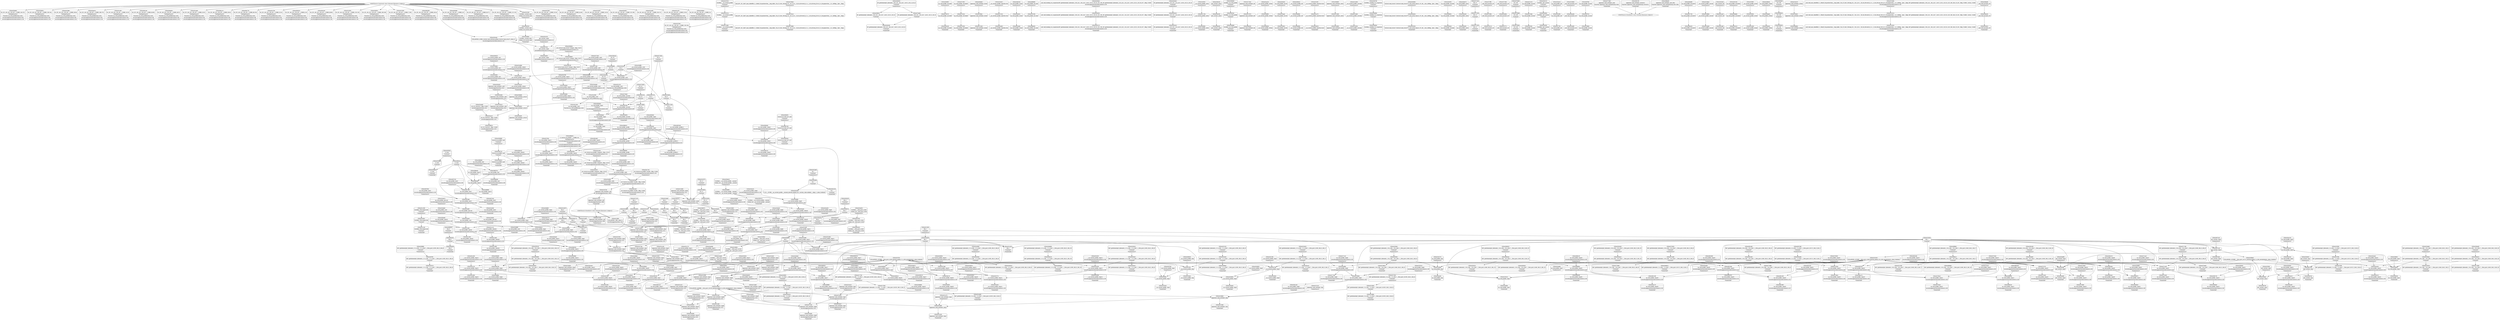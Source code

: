 digraph {
	CE0x435a0e0 [shape=record,shape=Mrecord,label="{CE0x435a0e0|aa_cred_profile:_tmp3}"]
	CE0x431cd90 [shape=record,shape=Mrecord,label="{CE0x431cd90|aa_cred_profile:_tobool4|security/apparmor/include/context.h,100|*SummSink*}"]
	CE0x433f860 [shape=record,shape=Mrecord,label="{CE0x433f860|i64*_getelementptr_inbounds_(_11_x_i64_,_11_x_i64_*___llvm_gcov_ctr58,_i64_0,_i64_8)|*Constant*|*SummSource*}"]
	CE0x433a330 [shape=record,shape=Mrecord,label="{CE0x433a330|0:_i8,_:_GCMR___aa_current_profile.__warned_internal_global_i8_0,_section_.data.unlikely_,_align_1:_elem_0:default:}"]
	CE0x4367da0 [shape=record,shape=Mrecord,label="{CE0x4367da0|get_current:_tmp3|*SummSink*}"]
	CE0x4378210 [shape=record,shape=Mrecord,label="{CE0x4378210|aa_cred_profile:_tmp9|security/apparmor/include/context.h,100|*SummSource*}"]
	CE0x435ac70 [shape=record,shape=Mrecord,label="{CE0x435ac70|aa_cred_profile:_tmp29|security/apparmor/include/context.h,100|*SummSink*}"]
	CE0x43197e0 [shape=record,shape=Mrecord,label="{CE0x43197e0|GLOBAL:___aa_current_profile|*Constant*|*SummSource*}"]
	CE0x4387850 [shape=record,shape=Mrecord,label="{CE0x4387850|aa_cred_profile:_lnot3|security/apparmor/include/context.h,100|*SummSource*}"]
	CE0x43702c0 [shape=record,shape=Mrecord,label="{CE0x43702c0|void_(i8*,_i32,_i64)*_asm_sideeffect_1:_09ud2_0A.pushsection___bug_table,_22a_22_0A2:_09.long_1b_-_2b,_$_0:c_-_2b_0A_09.word_$_1:c_,_0_0A_09.org_2b+$_2:c_0A.popsection_,_i,i,i,_dirflag_,_fpsr_,_flags_}"]
	CE0x43460e0 [shape=record,shape=Mrecord,label="{CE0x43460e0|__aa_current_profile:_tmp17|security/apparmor/include/context.h,138}"]
	CE0x4335450 [shape=record,shape=Mrecord,label="{CE0x4335450|apparmor_task_setrlimit:_tmp10|security/apparmor/lsm.c,615}"]
	CE0x432ae80 [shape=record,shape=Mrecord,label="{CE0x432ae80|_ret_i32_%error.0,_!dbg_!15482|security/apparmor/lsm.c,615|*SummSource*}"]
	CE0x4359a90 [shape=record,shape=Mrecord,label="{CE0x4359a90|44:_i32,_48:_i16,_128:_i8*,_:_CMRE_144,152_|*MultipleSource*|Function::aa_cred_profile&Arg::cred::|security/apparmor/include/context.h,99|security/apparmor/include/context.h,138}"]
	CE0x4347e20 [shape=record,shape=Mrecord,label="{CE0x4347e20|i64*_getelementptr_inbounds_(_11_x_i64_,_11_x_i64_*___llvm_gcov_ctr58,_i64_0,_i64_0)|*Constant*|*SummSource*}"]
	CE0x43872e0 [shape=record,shape=Mrecord,label="{CE0x43872e0|aa_cred_profile:_lnot2|security/apparmor/include/context.h,100|*SummSink*}"]
	CE0x4333260 [shape=record,shape=Mrecord,label="{CE0x4333260|__aa_current_profile:_tmp13|security/apparmor/include/context.h,138|*SummSink*}"]
	CE0x433de00 [shape=record,shape=Mrecord,label="{CE0x433de00|__aa_current_profile:_cred|security/apparmor/include/context.h,138}"]
	CE0x4383840 [shape=record,shape=Mrecord,label="{CE0x4383840|aa_cred_profile:_tmp5|security/apparmor/include/context.h,99|*SummSource*}"]
	CE0x431f430 [shape=record,shape=Mrecord,label="{CE0x431f430|i64_1|*Constant*}"]
	CE0x435b720 [shape=record,shape=Mrecord,label="{CE0x435b720|aa_cred_profile:_tmp23|security/apparmor/include/context.h,100}"]
	CE0x435a2a0 [shape=record,shape=Mrecord,label="{CE0x435a2a0|aa_cred_profile:_tmp3|*SummSink*}"]
	CE0x4333dd0 [shape=record,shape=Mrecord,label="{CE0x4333dd0|i1_true|*Constant*}"]
	CE0x43402d0 [shape=record,shape=Mrecord,label="{CE0x43402d0|i8*_getelementptr_inbounds_(_36_x_i8_,_36_x_i8_*_.str12,_i32_0,_i32_0)|*Constant*|*SummSink*}"]
	CE0x4362c10 [shape=record,shape=Mrecord,label="{CE0x4362c10|aa_cred_profile:_tmp34|security/apparmor/include/context.h,101|*SummSink*}"]
	CE0x435b840 [shape=record,shape=Mrecord,label="{CE0x435b840|aa_cred_profile:_tmp23|security/apparmor/include/context.h,100|*SummSource*}"]
	CE0x432dd30 [shape=record,shape=Mrecord,label="{CE0x432dd30|__aa_current_profile:_tmp3|*SummSource*}"]
	CE0x4331360 [shape=record,shape=Mrecord,label="{CE0x4331360|__aa_current_profile:_tmp10|security/apparmor/include/context.h,138}"]
	CE0x4349170 [shape=record,shape=Mrecord,label="{CE0x4349170|i64_0|*Constant*}"]
	CE0x431b4f0 [shape=record,shape=Mrecord,label="{CE0x431b4f0|aa_cred_profile:_lnot.ext|security/apparmor/include/context.h,100}"]
	CE0x435fe50 [shape=record,shape=Mrecord,label="{CE0x435fe50|aa_cred_profile:_tmp27|security/apparmor/include/context.h,100}"]
	CE0x433c6e0 [shape=record,shape=Mrecord,label="{CE0x433c6e0|_ret_%struct.aa_profile*_%tmp34,_!dbg_!15510|security/apparmor/include/context.h,101}"]
	CE0x435e820 [shape=record,shape=Mrecord,label="{CE0x435e820|i64*_getelementptr_inbounds_(_16_x_i64_,_16_x_i64_*___llvm_gcov_ctr46,_i64_0,_i64_12)|*Constant*|*SummSink*}"]
	CE0x4377e40 [shape=record,shape=Mrecord,label="{CE0x4377e40|aa_cred_profile:_tmp8|security/apparmor/include/context.h,100|*SummSink*}"]
	CE0x43739d0 [shape=record,shape=Mrecord,label="{CE0x43739d0|void_(i8*,_i32,_i64)*_asm_sideeffect_1:_09ud2_0A.pushsection___bug_table,_22a_22_0A2:_09.long_1b_-_2b,_$_0:c_-_2b_0A_09.word_$_1:c_,_0_0A_09.org_2b+$_2:c_0A.popsection_,_i,i,i,_dirflag_,_fpsr_,_flags_|*SummSink*}"]
	CE0x4348df0 [shape=record,shape=Mrecord,label="{CE0x4348df0|__aa_current_profile:_tmp4|security/apparmor/include/context.h,138|*SummSource*}"]
	CE0x4375830 [shape=record,shape=Mrecord,label="{CE0x4375830|i32_22|*Constant*|*SummSource*}"]
	CE0x435eb30 [shape=record,shape=Mrecord,label="{CE0x435eb30|aa_cred_profile:_tmp25|security/apparmor/include/context.h,100|*SummSource*}"]
	CE0x4358810 [shape=record,shape=Mrecord,label="{CE0x4358810|%struct.aa_profile*_null|*Constant*|*SummSink*}"]
	CE0x433b0f0 [shape=record,shape=Mrecord,label="{CE0x433b0f0|aa_cred_profile:_do.end8|*SummSource*}"]
	CE0x432f390 [shape=record,shape=Mrecord,label="{CE0x432f390|i64*_getelementptr_inbounds_(_16_x_i64_,_16_x_i64_*___llvm_gcov_ctr46,_i64_0,_i64_0)|*Constant*|*SummSource*}"]
	CE0x4387220 [shape=record,shape=Mrecord,label="{CE0x4387220|aa_cred_profile:_lnot2|security/apparmor/include/context.h,100|*SummSource*}"]
	CE0x4372ed0 [shape=record,shape=Mrecord,label="{CE0x4372ed0|i64*_getelementptr_inbounds_(_16_x_i64_,_16_x_i64_*___llvm_gcov_ctr46,_i64_0,_i64_8)|*Constant*}"]
	CE0x43868d0 [shape=record,shape=Mrecord,label="{CE0x43868d0|aa_cred_profile:_lnot|security/apparmor/include/context.h,100|*SummSource*}"]
	CE0x4383a80 [shape=record,shape=Mrecord,label="{CE0x4383a80|aa_cred_profile:_tmp6|security/apparmor/include/context.h,100|*SummSource*}"]
	CE0x4373050 [shape=record,shape=Mrecord,label="{CE0x4373050|i64*_getelementptr_inbounds_(_16_x_i64_,_16_x_i64_*___llvm_gcov_ctr46,_i64_0,_i64_8)|*Constant*|*SummSource*}"]
	CE0x4335ce0 [shape=record,shape=Mrecord,label="{CE0x4335ce0|__aa_current_profile:_tobool1|security/apparmor/include/context.h,138|*SummSink*}"]
	CE0x4384aa0 [shape=record,shape=Mrecord,label="{CE0x4384aa0|aa_cred_profile:_tobool|security/apparmor/include/context.h,100}"]
	CE0x43753f0 [shape=record,shape=Mrecord,label="{CE0x43753f0|aa_cred_profile:_do.body6|*SummSource*}"]
	CE0x436f530 [shape=record,shape=Mrecord,label="{CE0x436f530|aa_cred_profile:_tmp17|security/apparmor/include/context.h,100|*SummSource*}"]
	CE0x431d3e0 [shape=record,shape=Mrecord,label="{CE0x431d3e0|i32_0|*Constant*}"]
	CE0x4362930 [shape=record,shape=Mrecord,label="{CE0x4362930|aa_cred_profile:_tmp34|security/apparmor/include/context.h,101}"]
	CE0x4311040 [shape=record,shape=Mrecord,label="{CE0x4311040|apparmor_task_setrlimit:_if.end|*SummSink*}"]
	CE0x4325210 [shape=record,shape=Mrecord,label="{CE0x4325210|i64_3|*Constant*}"]
	CE0x435fc30 [shape=record,shape=Mrecord,label="{CE0x435fc30|i64*_getelementptr_inbounds_(_16_x_i64_,_16_x_i64_*___llvm_gcov_ctr46,_i64_0,_i64_13)|*Constant*|*SummSink*}"]
	CE0x433ef60 [shape=record,shape=Mrecord,label="{CE0x433ef60|__aa_current_profile:_call4|security/apparmor/include/context.h,138|*SummSink*}"]
	CE0x4359850 [shape=record,shape=Mrecord,label="{CE0x4359850|44:_i32,_48:_i16,_128:_i8*,_:_CMRE_136,144_|*MultipleSource*|Function::aa_cred_profile&Arg::cred::|security/apparmor/include/context.h,99|security/apparmor/include/context.h,138}"]
	CE0x432eed0 [shape=record,shape=Mrecord,label="{CE0x432eed0|__aa_current_profile:_land.lhs.true|*SummSink*}"]
	CE0x4332460 [shape=record,shape=Mrecord,label="{CE0x4332460|__aa_current_profile:_tmp12|security/apparmor/include/context.h,138|*SummSource*}"]
	CE0x4360fa0 [shape=record,shape=Mrecord,label="{CE0x4360fa0|i64*_getelementptr_inbounds_(_16_x_i64_,_16_x_i64_*___llvm_gcov_ctr46,_i64_0,_i64_14)|*Constant*|*SummSink*}"]
	CE0x4348230 [shape=record,shape=Mrecord,label="{CE0x4348230|aa_cred_profile:_if.end|*SummSource*}"]
	CE0x4341c20 [shape=record,shape=Mrecord,label="{CE0x4341c20|__aa_current_profile:_tmp15|security/apparmor/include/context.h,138}"]
	CE0x4376780 [shape=record,shape=Mrecord,label="{CE0x4376780|aa_cred_profile:_do.cond}"]
	CE0x4343030 [shape=record,shape=Mrecord,label="{CE0x4343030|_call_void_lockdep_rcu_suspicious(i8*_getelementptr_inbounds_(_36_x_i8_,_36_x_i8_*_.str12,_i32_0,_i32_0),_i32_138,_i8*_getelementptr_inbounds_(_45_x_i8_,_45_x_i8_*_.str14,_i32_0,_i32_0))_#7,_!dbg_!15483|security/apparmor/include/context.h,138}"]
	CE0x432bb80 [shape=record,shape=Mrecord,label="{CE0x432bb80|apparmor_task_setrlimit:_error.0|*SummSource*}"]
	CE0x438b9d0 [shape=record,shape=Mrecord,label="{CE0x438b9d0|aa_cred_profile:_profile|security/apparmor/include/context.h,100|*SummSink*}"]
	CE0x4347880 [shape=record,shape=Mrecord,label="{CE0x4347880|44:_i32,_48:_i16,_128:_i8*,_:_CMRE_56,64_|*MultipleSource*|Function::aa_cred_profile&Arg::cred::|security/apparmor/include/context.h,99|security/apparmor/include/context.h,138}"]
	CE0x435a010 [shape=record,shape=Mrecord,label="{CE0x435a010|44:_i32,_48:_i16,_128:_i8*,_:_CMRE_168,176_|*MultipleSource*|Function::aa_cred_profile&Arg::cred::|security/apparmor/include/context.h,99|security/apparmor/include/context.h,138}"]
	CE0x4336350 [shape=record,shape=Mrecord,label="{CE0x4336350|i64_4|*Constant*|*SummSink*}"]
	CE0x4347fc0 [shape=record,shape=Mrecord,label="{CE0x4347fc0|COLLAPSED:_GCMRE___llvm_gcov_ctr58_internal_global_11_x_i64_zeroinitializer:_elem_0:default:}"]
	CE0x436d330 [shape=record,shape=Mrecord,label="{CE0x436d330|aa_cred_profile:_tmp14|security/apparmor/include/context.h,100}"]
	CE0x4343550 [shape=record,shape=Mrecord,label="{CE0x4343550|i8*_getelementptr_inbounds_(_45_x_i8_,_45_x_i8_*_.str14,_i32_0,_i32_0)|*Constant*|*SummSink*}"]
	CE0x433b6e0 [shape=record,shape=Mrecord,label="{CE0x433b6e0|_ret_%struct.task_struct*_%tmp4,_!dbg_!15471|./arch/x86/include/asm/current.h,14}"]
	CE0x4372660 [shape=record,shape=Mrecord,label="{CE0x4372660|i64*_getelementptr_inbounds_(_16_x_i64_,_16_x_i64_*___llvm_gcov_ctr46,_i64_0,_i64_8)|*Constant*|*SummSink*}"]
	CE0x433a450 [shape=record,shape=Mrecord,label="{CE0x433a450|__aa_current_profile:_tmp8|security/apparmor/include/context.h,138|*SummSink*}"]
	CE0x4383930 [shape=record,shape=Mrecord,label="{CE0x4383930|aa_cred_profile:_tmp5|security/apparmor/include/context.h,99|*SummSink*}"]
	CE0x432bf50 [shape=record,shape=Mrecord,label="{CE0x432bf50|i64*_getelementptr_inbounds_(_5_x_i64_,_5_x_i64_*___llvm_gcov_ctr105,_i64_0,_i64_4)|*Constant*|*SummSource*}"]
	CE0x4372450 [shape=record,shape=Mrecord,label="{CE0x4372450|aa_cred_profile:_tmp18|security/apparmor/include/context.h,100|*SummSink*}"]
	CE0x430e6e0 [shape=record,shape=Mrecord,label="{CE0x430e6e0|apparmor_task_setrlimit:_if.end|*SummSource*}"]
	CE0x4316cc0 [shape=record,shape=Mrecord,label="{CE0x4316cc0|apparmor_task_setrlimit:_tmp7|security/apparmor/lsm.c,613|*SummSink*}"]
	CE0x4367360 [shape=record,shape=Mrecord,label="{CE0x4367360|i64*_getelementptr_inbounds_(_2_x_i64_,_2_x_i64_*___llvm_gcov_ctr112,_i64_0,_i64_1)|*Constant*|*SummSource*}"]
	CE0x42af460 [shape=record,shape=Mrecord,label="{CE0x42af460|__aa_current_profile:_entry|*SummSink*}"]
	CE0x4343650 [shape=record,shape=Mrecord,label="{CE0x4343650|__aa_current_profile:_tmp19|security/apparmor/include/context.h,138|*SummSource*}"]
	CE0x43179c0 [shape=record,shape=Mrecord,label="{CE0x43179c0|i64*_getelementptr_inbounds_(_5_x_i64_,_5_x_i64_*___llvm_gcov_ctr105,_i64_0,_i64_0)|*Constant*|*SummSource*}"]
	CE0x4314830 [shape=record,shape=Mrecord,label="{CE0x4314830|apparmor_task_setrlimit:_tmp4|security/apparmor/lsm.c,612|*SummSink*}"]
	CE0x4314580 [shape=record,shape=Mrecord,label="{CE0x4314580|apparmor_task_setrlimit:_tmp5|security/apparmor/lsm.c,612|*SummSink*}"]
	CE0x43364f0 [shape=record,shape=Mrecord,label="{CE0x43364f0|i64_5|*Constant*}"]
	CE0x4378090 [shape=record,shape=Mrecord,label="{CE0x4378090|aa_cred_profile:_tmp9|security/apparmor/include/context.h,100}"]
	CE0x43168a0 [shape=record,shape=Mrecord,label="{CE0x43168a0|GLOBAL:___llvm_gcov_ctr105|Global_var:__llvm_gcov_ctr105|*SummSource*}"]
	CE0x432c4f0 [shape=record,shape=Mrecord,label="{CE0x432c4f0|44:_i32,_48:_i16,_128:_i8*,_:_CMRE_16,20_|*MultipleSource*|Function::aa_cred_profile&Arg::cred::|security/apparmor/include/context.h,99|security/apparmor/include/context.h,138}"]
	CE0x43778d0 [shape=record,shape=Mrecord,label="{CE0x43778d0|i64*_getelementptr_inbounds_(_16_x_i64_,_16_x_i64_*___llvm_gcov_ctr46,_i64_0,_i64_4)|*Constant*|*SummSink*}"]
	CE0x4349770 [shape=record,shape=Mrecord,label="{CE0x4349770|__aa_current_profile:_tmp5|security/apparmor/include/context.h,138|*SummSource*}"]
	CE0x42af350 [shape=record,shape=Mrecord,label="{CE0x42af350|__aa_current_profile:_entry|*SummSource*}"]
	CE0x432afe0 [shape=record,shape=Mrecord,label="{CE0x432afe0|apparmor_task_setrlimit:_tmp8|security/apparmor/lsm.c,613|*SummSource*}"]
	CE0x433e090 [shape=record,shape=Mrecord,label="{CE0x433e090|__aa_current_profile:_cred|security/apparmor/include/context.h,138|*SummSink*}"]
	CE0x42b1a40 [shape=record,shape=Mrecord,label="{CE0x42b1a40|_ret_%struct.aa_profile*_%call4,_!dbg_!15494|security/apparmor/include/context.h,138|*SummSink*}"]
	CE0x4313e80 [shape=record,shape=Mrecord,label="{CE0x4313e80|apparmor_task_setrlimit:_tmp6|security/apparmor/lsm.c,612|*SummSink*}"]
	CE0x433fd10 [shape=record,shape=Mrecord,label="{CE0x433fd10|i8*_getelementptr_inbounds_(_36_x_i8_,_36_x_i8_*_.str12,_i32_0,_i32_0)|*Constant*}"]
	CE0x436c2a0 [shape=record,shape=Mrecord,label="{CE0x436c2a0|44:_i32,_48:_i16,_128:_i8*,_:_CMRE_80,88_|*MultipleSource*|Function::aa_cred_profile&Arg::cred::|security/apparmor/include/context.h,99|security/apparmor/include/context.h,138}"]
	CE0x4343420 [shape=record,shape=Mrecord,label="{CE0x4343420|i8*_getelementptr_inbounds_(_45_x_i8_,_45_x_i8_*_.str14,_i32_0,_i32_0)|*Constant*}"]
	CE0x4345550 [shape=record,shape=Mrecord,label="{CE0x4345550|get_current:_entry}"]
	CE0x4316a80 [shape=record,shape=Mrecord,label="{CE0x4316a80|GLOBAL:___llvm_gcov_ctr105|Global_var:__llvm_gcov_ctr105|*SummSink*}"]
	CE0x43706a0 [shape=record,shape=Mrecord,label="{CE0x43706a0|void_(i8*,_i32,_i64)*_asm_sideeffect_1:_09ud2_0A.pushsection___bug_table,_22a_22_0A2:_09.long_1b_-_2b,_$_0:c_-_2b_0A_09.word_$_1:c_,_0_0A_09.org_2b+$_2:c_0A.popsection_,_i,i,i,_dirflag_,_fpsr_,_flags_|*SummSource*}"]
	CE0x438a650 [shape=record,shape=Mrecord,label="{CE0x438a650|44:_i32,_48:_i16,_128:_i8*,_:_CMRE_48,52_|*MultipleSource*|Function::aa_cred_profile&Arg::cred::|security/apparmor/include/context.h,99|security/apparmor/include/context.h,138}"]
	CE0x433bb00 [shape=record,shape=Mrecord,label="{CE0x433bb00|GLOBAL:_aa_cred_profile|*Constant*|*SummSource*}"]
	CE0x4314040 [shape=record,shape=Mrecord,label="{CE0x4314040|apparmor_task_setrlimit:_tmp2|security/apparmor/lsm.c,612|*SummSink*}"]
	CE0x431b260 [shape=record,shape=Mrecord,label="{CE0x431b260|aa_cred_profile:_lnot3|security/apparmor/include/context.h,100|*SummSink*}"]
	CE0x43487a0 [shape=record,shape=Mrecord,label="{CE0x43487a0|get_current:_tmp|*SummSink*}"]
	CE0x432e7d0 [shape=record,shape=Mrecord,label="{CE0x432e7d0|__aa_current_profile:_tmp2|*SummSource*}"]
	CE0x433e780 [shape=record,shape=Mrecord,label="{CE0x433e780|__aa_current_profile:_tmp21|security/apparmor/include/context.h,138|*SummSource*}"]
	CE0x4357fa0 [shape=record,shape=Mrecord,label="{CE0x4357fa0|aa_cred_profile:_tmp12|security/apparmor/include/context.h,100|*SummSource*}"]
	CE0x4386f80 [shape=record,shape=Mrecord,label="{CE0x4386f80|aa_cred_profile:_tmp13|*SummSink*}"]
	CE0x4376620 [shape=record,shape=Mrecord,label="{CE0x4376620|i64*_getelementptr_inbounds_(_16_x_i64_,_16_x_i64_*___llvm_gcov_ctr46,_i64_0,_i64_0)|*Constant*|*SummSink*}"]
	CE0x433f4b0 [shape=record,shape=Mrecord,label="{CE0x433f4b0|i1_true|*Constant*|*SummSink*}"]
	CE0x43446a0 [shape=record,shape=Mrecord,label="{CE0x43446a0|aa_cred_profile:_tmp16|security/apparmor/include/context.h,100|*SummSource*}"]
	CE0x4360bb0 [shape=record,shape=Mrecord,label="{CE0x4360bb0|aa_cred_profile:_tmp28|security/apparmor/include/context.h,100}"]
	CE0x4335060 [shape=record,shape=Mrecord,label="{CE0x4335060|apparmor_task_setrlimit:_tmp10|security/apparmor/lsm.c,615|*SummSink*}"]
	CE0x435a9b0 [shape=record,shape=Mrecord,label="{CE0x435a9b0|aa_cred_profile:_tmp8|security/apparmor/include/context.h,100}"]
	CE0x4359030 [shape=record,shape=Mrecord,label="{CE0x4359030|aa_cred_profile:_tmp2|*SummSink*}"]
	CE0x4311540 [shape=record,shape=Mrecord,label="{CE0x4311540|apparmor_task_setrlimit:_cmp|security/apparmor/lsm.c,612}"]
	CE0x4317b70 [shape=record,shape=Mrecord,label="{CE0x4317b70|apparmor_task_setrlimit:_bb}"]
	CE0x43422a0 [shape=record,shape=Mrecord,label="{CE0x43422a0|__aa_current_profile:_tmp16|security/apparmor/include/context.h,138}"]
	CE0x43850e0 [shape=record,shape=Mrecord,label="{CE0x43850e0|%struct.aa_task_cxt*_null|*Constant*|*SummSink*}"]
	CE0x43329c0 [shape=record,shape=Mrecord,label="{CE0x43329c0|i64*_getelementptr_inbounds_(_11_x_i64_,_11_x_i64_*___llvm_gcov_ctr58,_i64_0,_i64_6)|*Constant*}"]
	CE0x4336df0 [shape=record,shape=Mrecord,label="{CE0x4336df0|__aa_current_profile:_if.then}"]
	CE0x43581e0 [shape=record,shape=Mrecord,label="{CE0x43581e0|aa_cred_profile:_tmp12|security/apparmor/include/context.h,100|*SummSink*}"]
	CE0x432cab0 [shape=record,shape=Mrecord,label="{CE0x432cab0|44:_i32,_48:_i16,_128:_i8*,_:_CMRE_28,32_|*MultipleSource*|Function::aa_cred_profile&Arg::cred::|security/apparmor/include/context.h,99|security/apparmor/include/context.h,138}"]
	CE0x432b450 [shape=record,shape=Mrecord,label="{CE0x432b450|apparmor_task_setrlimit:_call1|security/apparmor/lsm.c,613|*SummSource*}"]
	CE0x438a110 [shape=record,shape=Mrecord,label="{CE0x438a110|44:_i32,_48:_i16,_128:_i8*,_:_CMRE_36,40_|*MultipleSource*|Function::aa_cred_profile&Arg::cred::|security/apparmor/include/context.h,99|security/apparmor/include/context.h,138}"]
	CE0x4382520 [shape=record,shape=Mrecord,label="{CE0x4382520|aa_cred_profile:_tmp10|security/apparmor/include/context.h,100}"]
	CE0x4377cc0 [shape=record,shape=Mrecord,label="{CE0x4377cc0|aa_cred_profile:_tmp8|security/apparmor/include/context.h,100|*SummSource*}"]
	CE0x430a380 [shape=record,shape=Mrecord,label="{CE0x430a380|i64_2|*Constant*}"]
	CE0x433d640 [shape=record,shape=Mrecord,label="{CE0x433d640|COLLAPSED:_GCMRE___llvm_gcov_ctr112_internal_global_2_x_i64_zeroinitializer:_elem_0:default:}"]
	CE0x4355b50 [shape=record,shape=Mrecord,label="{CE0x4355b50|aa_cred_profile:_lor.rhs|*SummSource*}"]
	CE0x435e4a0 [shape=record,shape=Mrecord,label="{CE0x435e4a0|aa_cred_profile:_tmp24|security/apparmor/include/context.h,100|*SummSource*}"]
	CE0x432bcf0 [shape=record,shape=Mrecord,label="{CE0x432bcf0|apparmor_task_setrlimit:_error.0|*SummSink*}"]
	CE0x435e040 [shape=record,shape=Mrecord,label="{CE0x435e040|i64*_getelementptr_inbounds_(_16_x_i64_,_16_x_i64_*___llvm_gcov_ctr46,_i64_0,_i64_15)|*Constant*|*SummSource*}"]
	CE0x43486b0 [shape=record,shape=Mrecord,label="{CE0x43486b0|__aa_current_profile:_bb}"]
	CE0x43192c0 [shape=record,shape=Mrecord,label="{CE0x43192c0|aa_cred_profile:_tmp1}"]
	CE0x43459b0 [shape=record,shape=Mrecord,label="{CE0x43459b0|i64*_getelementptr_inbounds_(_11_x_i64_,_11_x_i64_*___llvm_gcov_ctr58,_i64_0,_i64_9)|*Constant*|*SummSource*}"]
	CE0x431d200 [shape=record,shape=Mrecord,label="{CE0x431d200|i32_11|*Constant*|*SummSink*}"]
	CE0x432d020 [shape=record,shape=Mrecord,label="{CE0x432d020|__aa_current_profile:_land.lhs.true2|*SummSink*}"]
	CE0x430b8f0 [shape=record,shape=Mrecord,label="{CE0x430b8f0|apparmor_task_setrlimit:_entry|*SummSource*}"]
	CE0x4331990 [shape=record,shape=Mrecord,label="{CE0x4331990|__aa_current_profile:_tmp11|security/apparmor/include/context.h,138}"]
	CE0x431d270 [shape=record,shape=Mrecord,label="{CE0x431d270|i32_11|*Constant*|*SummSource*}"]
	CE0x431a0d0 [shape=record,shape=Mrecord,label="{CE0x431a0d0|i64*_getelementptr_inbounds_(_5_x_i64_,_5_x_i64_*___llvm_gcov_ctr105,_i64_0,_i64_3)|*Constant*|*SummSink*}"]
	CE0x431a140 [shape=record,shape=Mrecord,label="{CE0x431a140|apparmor_task_setrlimit:_tmp4|security/apparmor/lsm.c,612|*SummSource*}"]
	CE0x4315460 [shape=record,shape=Mrecord,label="{CE0x4315460|__aa_current_profile:_do.body}"]
	CE0x4340690 [shape=record,shape=Mrecord,label="{CE0x4340690|GLOBAL:_lockdep_rcu_suspicious|*Constant*}"]
	CE0x433b7f0 [shape=record,shape=Mrecord,label="{CE0x433b7f0|_ret_%struct.task_struct*_%tmp4,_!dbg_!15471|./arch/x86/include/asm/current.h,14|*SummSink*}"]
	CE0x43125f0 [shape=record,shape=Mrecord,label="{CE0x43125f0|i64_1|*Constant*|*SummSource*}"]
	CE0x4317640 [shape=record,shape=Mrecord,label="{CE0x4317640|i64*_getelementptr_inbounds_(_5_x_i64_,_5_x_i64_*___llvm_gcov_ctr105,_i64_0,_i64_3)|*Constant*}"]
	CE0x433d430 [shape=record,shape=Mrecord,label="{CE0x433d430|%struct.task_struct*_(%struct.task_struct**)*_asm_movq_%gs:$_1:P_,$0_,_r,im,_dirflag_,_fpsr_,_flags_}"]
	CE0x4389f30 [shape=record,shape=Mrecord,label="{CE0x4389f30|aa_cred_profile:_do.body}"]
	CE0x4321e00 [shape=record,shape=Mrecord,label="{CE0x4321e00|apparmor_task_setrlimit:_tmp1|*SummSink*}"]
	CE0x43146c0 [shape=record,shape=Mrecord,label="{CE0x43146c0|apparmor_task_setrlimit:_tmp2|security/apparmor/lsm.c,612}"]
	CE0x4377760 [shape=record,shape=Mrecord,label="{CE0x4377760|aa_cred_profile:_tmp7|security/apparmor/include/context.h,100|*SummSink*}"]
	CE0x433de70 [shape=record,shape=Mrecord,label="{CE0x433de70|aa_cred_profile:_entry|*SummSource*}"]
	CE0x43713a0 [shape=record,shape=Mrecord,label="{CE0x43713a0|i64_12|*Constant*|*SummSource*}"]
	CE0x4319100 [shape=record,shape=Mrecord,label="{CE0x4319100|COLLAPSED:_GCMRE___llvm_gcov_ctr46_internal_global_16_x_i64_zeroinitializer:_elem_0:default:}"]
	CE0x4337f80 [shape=record,shape=Mrecord,label="{CE0x4337f80|i64*_getelementptr_inbounds_(_2_x_i64_,_2_x_i64_*___llvm_gcov_ctr112,_i64_0,_i64_0)|*Constant*}"]
	CE0x4384b40 [shape=record,shape=Mrecord,label="{CE0x4384b40|aa_cred_profile:_tobool|security/apparmor/include/context.h,100|*SummSource*}"]
	CE0x435dec0 [shape=record,shape=Mrecord,label="{CE0x435dec0|i64*_getelementptr_inbounds_(_16_x_i64_,_16_x_i64_*___llvm_gcov_ctr46,_i64_0,_i64_15)|*Constant*}"]
	CE0x4312ea0 [shape=record,shape=Mrecord,label="{CE0x4312ea0|apparmor_task_setrlimit:_tmp7|security/apparmor/lsm.c,613}"]
	CE0x4313950 [shape=record,shape=Mrecord,label="{CE0x4313950|i64*_getelementptr_inbounds_(_5_x_i64_,_5_x_i64_*___llvm_gcov_ctr105,_i64_0,_i64_0)|*Constant*}"]
	CE0x41b7710 [shape=record,shape=Mrecord,label="{CE0x41b7710|apparmor_task_setrlimit:_tmp3|security/apparmor/lsm.c,612}"]
	CE0x4375f80 [shape=record,shape=Mrecord,label="{CE0x4375f80|_call_void_mcount()_#2}"]
	CE0x4358990 [shape=record,shape=Mrecord,label="{CE0x4358990|%struct.aa_profile*_null|*Constant*|*SummSource*}"]
	CE0x4339a50 [shape=record,shape=Mrecord,label="{CE0x4339a50|GLOBAL:___aa_current_profile.__warned|Global_var:__aa_current_profile.__warned|*SummSource*}"]
	CE0x4318f60 [shape=record,shape=Mrecord,label="{CE0x4318f60|i64*_getelementptr_inbounds_(_5_x_i64_,_5_x_i64_*___llvm_gcov_ctr105,_i64_0,_i64_0)|*Constant*|*SummSink*}"]
	CE0x436c720 [shape=record,shape=Mrecord,label="{CE0x436c720|44:_i32,_48:_i16,_128:_i8*,_:_CMRE_96,104_|*MultipleSource*|Function::aa_cred_profile&Arg::cred::|security/apparmor/include/context.h,99|security/apparmor/include/context.h,138}"]
	CE0x4361e50 [shape=record,shape=Mrecord,label="{CE0x4361e50|aa_cred_profile:_tmp33|security/apparmor/include/context.h,101|*SummSource*}"]
	CE0x4327460 [shape=record,shape=Mrecord,label="{CE0x4327460|_call_void_mcount()_#2|*SummSource*}"]
	CE0x431f590 [shape=record,shape=Mrecord,label="{CE0x431f590|get_current:_tmp1|*SummSource*}"]
	CE0x43846a0 [shape=record,shape=Mrecord,label="{CE0x43846a0|aa_cred_profile:_tmp4|*LoadInst*|security/apparmor/include/context.h,99}"]
	CE0x432c7b0 [shape=record,shape=Mrecord,label="{CE0x432c7b0|44:_i32,_48:_i16,_128:_i8*,_:_CMRE_20,24_|*MultipleSource*|Function::aa_cred_profile&Arg::cred::|security/apparmor/include/context.h,99|security/apparmor/include/context.h,138}"]
	CE0x4373650 [shape=record,shape=Mrecord,label="{CE0x4373650|aa_cred_profile:_tmp20|security/apparmor/include/context.h,100|*SummSource*}"]
	CE0x432c2a0 [shape=record,shape=Mrecord,label="{CE0x432c2a0|apparmor_task_setrlimit:_tmp9|security/apparmor/lsm.c,615}"]
	CE0x432e960 [shape=record,shape=Mrecord,label="{CE0x432e960|aa_cred_profile:_tmp1|*SummSource*}"]
	CE0x4381a30 [shape=record,shape=Mrecord,label="{CE0x4381a30|aa_cred_profile:_tmp9|security/apparmor/include/context.h,100|*SummSink*}"]
	CE0x4370fe0 [shape=record,shape=Mrecord,label="{CE0x4370fe0|i32_100|*Constant*|*SummSink*}"]
	CE0x4382b10 [shape=record,shape=Mrecord,label="{CE0x4382b10|44:_i32,_48:_i16,_128:_i8*,_:_CMRE_8,16_|*MultipleSource*|Function::aa_cred_profile&Arg::cred::|security/apparmor/include/context.h,99|security/apparmor/include/context.h,138}"]
	CE0x4371450 [shape=record,shape=Mrecord,label="{CE0x4371450|i64_12|*Constant*|*SummSink*}"]
	CE0x4316910 [shape=record,shape=Mrecord,label="{CE0x4316910|apparmor_task_setrlimit:_tmp4|security/apparmor/lsm.c,612}"]
	CE0x4327a70 [shape=record,shape=Mrecord,label="{CE0x4327a70|aa_cred_profile:_lor.end|*SummSource*}"]
	CE0x435a760 [shape=record,shape=Mrecord,label="{CE0x435a760|GLOBAL:___llvm_gcov_ctr46|Global_var:__llvm_gcov_ctr46}"]
	CE0x435f1e0 [shape=record,shape=Mrecord,label="{CE0x435f1e0|i64*_getelementptr_inbounds_(_16_x_i64_,_16_x_i64_*___llvm_gcov_ctr46,_i64_0,_i64_12)|*Constant*|*SummSource*}"]
	CE0x4314320 [shape=record,shape=Mrecord,label="{CE0x4314320|apparmor_task_setrlimit:_tmp5|security/apparmor/lsm.c,612}"]
	CE0x42b18e0 [shape=record,shape=Mrecord,label="{CE0x42b18e0|_ret_%struct.aa_profile*_%call4,_!dbg_!15494|security/apparmor/include/context.h,138}"]
	CE0x4376570 [shape=record,shape=Mrecord,label="{CE0x4376570|aa_cred_profile:_do.end8}"]
	CE0x4361190 [shape=record,shape=Mrecord,label="{CE0x4361190|aa_cred_profile:_tmp29|security/apparmor/include/context.h,100}"]
	CE0x4346330 [shape=record,shape=Mrecord,label="{CE0x4346330|i64*_getelementptr_inbounds_(_11_x_i64_,_11_x_i64_*___llvm_gcov_ctr58,_i64_0,_i64_10)|*Constant*|*SummSink*}"]
	CE0x4332300 [shape=record,shape=Mrecord,label="{CE0x4332300|__aa_current_profile:_tmp12|security/apparmor/include/context.h,138}"]
	CE0x4370b90 [shape=record,shape=Mrecord,label="{CE0x4370b90|i32_100|*Constant*}"]
	CE0x431c5d0 [shape=record,shape=Mrecord,label="{CE0x431c5d0|i64*_getelementptr_inbounds_(_16_x_i64_,_16_x_i64_*___llvm_gcov_ctr46,_i64_0,_i64_7)|*Constant*|*SummSink*}"]
	CE0x4317dd0 [shape=record,shape=Mrecord,label="{CE0x4317dd0|apparmor_task_setrlimit:_mode|security/apparmor/lsm.c,612}"]
	CE0x433f7f0 [shape=record,shape=Mrecord,label="{CE0x433f7f0|i64*_getelementptr_inbounds_(_11_x_i64_,_11_x_i64_*___llvm_gcov_ctr58,_i64_0,_i64_8)|*Constant*}"]
	CE0x4345210 [shape=record,shape=Mrecord,label="{CE0x4345210|GLOBAL:_get_current|*Constant*|*SummSource*}"]
	CE0x43194f0 [shape=record,shape=Mrecord,label="{CE0x43194f0|i64_3|*Constant*|*SummSource*}"]
	CE0x4381ed0 [shape=record,shape=Mrecord,label="{CE0x4381ed0|i64*_getelementptr_inbounds_(_16_x_i64_,_16_x_i64_*___llvm_gcov_ctr46,_i64_0,_i64_4)|*Constant*|*SummSource*}"]
	CE0x4381d50 [shape=record,shape=Mrecord,label="{CE0x4381d50|i64*_getelementptr_inbounds_(_16_x_i64_,_16_x_i64_*___llvm_gcov_ctr46,_i64_0,_i64_4)|*Constant*}"]
	CE0x4386e00 [shape=record,shape=Mrecord,label="{CE0x4386e00|aa_cred_profile:_tmp13|*SummSource*}"]
	CE0x4319c00 [shape=record,shape=Mrecord,label="{CE0x4319c00|i64*_getelementptr_inbounds_(_11_x_i64_,_11_x_i64_*___llvm_gcov_ctr58,_i64_0,_i64_0)|*Constant*}"]
	CE0x431c300 [shape=record,shape=Mrecord,label="{CE0x431c300|GLOBAL:_llvm.expect.i64|*Constant*|*SummSource*}"]
	CE0x4330710 [shape=record,shape=Mrecord,label="{CE0x4330710|i32_0|*Constant*}"]
	CE0x433ae00 [shape=record,shape=Mrecord,label="{CE0x433ae00|aa_cred_profile:_tmp|*SummSink*}"]
	CE0x433dca0 [shape=record,shape=Mrecord,label="{CE0x433dca0|i32_78|*Constant*|*SummSource*}"]
	CE0x4347360 [shape=record,shape=Mrecord,label="{CE0x4347360|__aa_current_profile:_tmp19|security/apparmor/include/context.h,138}"]
	CE0x43583b0 [shape=record,shape=Mrecord,label="{CE0x43583b0|aa_cred_profile:_tobool1|security/apparmor/include/context.h,100|*SummSink*}"]
	CE0x4383400 [shape=record,shape=Mrecord,label="{CE0x4383400|i64_2|*Constant*}"]
	CE0x4389e00 [shape=record,shape=Mrecord,label="{CE0x4389e00|aa_cred_profile:_do.cond|*SummSink*}"]
	CE0x43492d0 [shape=record,shape=Mrecord,label="{CE0x43492d0|__aa_current_profile:_tmp5|security/apparmor/include/context.h,138}"]
	CE0x43343f0 [shape=record,shape=Mrecord,label="{CE0x43343f0|aa_cred_profile:_bb}"]
	CE0x435aa20 [shape=record,shape=Mrecord,label="{CE0x435aa20|aa_cred_profile:_tmp7|security/apparmor/include/context.h,100|*SummSource*}"]
	CE0x436c4e0 [shape=record,shape=Mrecord,label="{CE0x436c4e0|44:_i32,_48:_i16,_128:_i8*,_:_CMRE_88,89_|*MultipleSource*|Function::aa_cred_profile&Arg::cred::|security/apparmor/include/context.h,99|security/apparmor/include/context.h,138}"]
	CE0x438b160 [shape=record,shape=Mrecord,label="{CE0x438b160|aa_cred_profile:_tmp11|security/apparmor/include/context.h,100|*SummSource*}"]
	CE0x43434e0 [shape=record,shape=Mrecord,label="{CE0x43434e0|i8*_getelementptr_inbounds_(_45_x_i8_,_45_x_i8_*_.str14,_i32_0,_i32_0)|*Constant*|*SummSource*}"]
	CE0x430a490 [shape=record,shape=Mrecord,label="{CE0x430a490|_call_void_mcount()_#2}"]
	CE0x43250b0 [shape=record,shape=Mrecord,label="{CE0x43250b0|i64_2|*Constant*}"]
	CE0x4371ac0 [shape=record,shape=Mrecord,label="{CE0x4371ac0|aa_cred_profile:_tmp22|security/apparmor/include/context.h,100|*SummSource*}"]
	CE0x4316800 [shape=record,shape=Mrecord,label="{CE0x4316800|GLOBAL:___llvm_gcov_ctr105|Global_var:__llvm_gcov_ctr105}"]
	CE0x43279d0 [shape=record,shape=Mrecord,label="{CE0x43279d0|aa_cred_profile:_lor.end}"]
	CE0x43848e0 [shape=record,shape=Mrecord,label="{CE0x43848e0|aa_cred_profile:_tmp4|*LoadInst*|security/apparmor/include/context.h,99|*SummSource*}"]
	CE0x432ce70 [shape=record,shape=Mrecord,label="{CE0x432ce70|__aa_current_profile:_land.lhs.true2}"]
	CE0x43844a0 [shape=record,shape=Mrecord,label="{CE0x43844a0|aa_cred_profile:_tmp5|security/apparmor/include/context.h,99}"]
	CE0x438ac70 [shape=record,shape=Mrecord,label="{CE0x438ac70|aa_cred_profile:_tmp10|security/apparmor/include/context.h,100|*SummSink*}"]
	CE0x4346d80 [shape=record,shape=Mrecord,label="{CE0x4346d80|i64*_getelementptr_inbounds_(_11_x_i64_,_11_x_i64_*___llvm_gcov_ctr58,_i64_0,_i64_10)|*Constant*|*SummSource*}"]
	CE0x4382590 [shape=record,shape=Mrecord,label="{CE0x4382590|aa_cred_profile:_tmp10|security/apparmor/include/context.h,100|*SummSource*}"]
	CE0x433f240 [shape=record,shape=Mrecord,label="{CE0x433f240|GLOBAL:_aa_cred_profile|*Constant*}"]
	CE0x431f380 [shape=record,shape=Mrecord,label="{CE0x431f380|i64*_getelementptr_inbounds_(_2_x_i64_,_2_x_i64_*___llvm_gcov_ctr112,_i64_0,_i64_0)|*Constant*|*SummSource*}"]
	CE0x433bc60 [shape=record,shape=Mrecord,label="{CE0x433bc60|aa_cred_profile:_entry}"]
	CE0x43137d0 [shape=record,shape=Mrecord,label="{CE0x43137d0|apparmor_task_setrlimit:_call|security/apparmor/lsm.c,609|*SummSource*}"]
	CE0x4338980 [shape=record,shape=Mrecord,label="{CE0x4338980|__aa_current_profile:_bb|*SummSink*}"]
	CE0x4361600 [shape=record,shape=Mrecord,label="{CE0x4361600|aa_cred_profile:_tmp32|security/apparmor/include/context.h,101|*SummSource*}"]
	"CONST[source:2(external),value:2(dynamic)][purpose:{subject}]"
	CE0x4346c20 [shape=record,shape=Mrecord,label="{CE0x4346c20|i64*_getelementptr_inbounds_(_11_x_i64_,_11_x_i64_*___llvm_gcov_ctr58,_i64_0,_i64_10)|*Constant*}"]
	CE0x435a5f0 [shape=record,shape=Mrecord,label="{CE0x435a5f0|get_current:_tmp2}"]
	CE0x4332050 [shape=record,shape=Mrecord,label="{CE0x4332050|%struct.task_struct*_(%struct.task_struct**)*_asm_movq_%gs:$_1:P_,$0_,_r,im,_dirflag_,_fpsr_,_flags_|*SummSink*}"]
	CE0x4340840 [shape=record,shape=Mrecord,label="{CE0x4340840|GLOBAL:_lockdep_rcu_suspicious|*Constant*|*SummSink*}"]
	CE0x433af10 [shape=record,shape=Mrecord,label="{CE0x433af10|aa_cred_profile:_if.end}"]
	CE0x4384c20 [shape=record,shape=Mrecord,label="{CE0x4384c20|aa_cred_profile:_tobool|security/apparmor/include/context.h,100|*SummSink*}"]
	CE0x4367f10 [shape=record,shape=Mrecord,label="{CE0x4367f10|aa_cred_profile:_do.end}"]
	CE0x43388a0 [shape=record,shape=Mrecord,label="{CE0x43388a0|i64*_getelementptr_inbounds_(_11_x_i64_,_11_x_i64_*___llvm_gcov_ctr58,_i64_0,_i64_0)|*Constant*|*SummSink*}"]
	CE0x436cf20 [shape=record,shape=Mrecord,label="{CE0x436cf20|i64_6|*Constant*}"]
	CE0x433c850 [shape=record,shape=Mrecord,label="{CE0x433c850|_ret_%struct.aa_profile*_%tmp34,_!dbg_!15510|security/apparmor/include/context.h,101|*SummSink*}"]
	CE0x4358ad0 [shape=record,shape=Mrecord,label="{CE0x4358ad0|aa_cred_profile:_expval|security/apparmor/include/context.h,100|*SummSource*}"]
	CE0x431ef50 [shape=record,shape=Mrecord,label="{CE0x431ef50|44:_i32,_48:_i16,_128:_i8*,_:_CMRE_120,128_|*MultipleSource*|Function::aa_cred_profile&Arg::cred::|security/apparmor/include/context.h,99|security/apparmor/include/context.h,138}"]
	CE0x4341c90 [shape=record,shape=Mrecord,label="{CE0x4341c90|__aa_current_profile:_tmp15|security/apparmor/include/context.h,138|*SummSource*}"]
	CE0x43758a0 [shape=record,shape=Mrecord,label="{CE0x43758a0|i32_22|*Constant*|*SummSink*}"]
	CE0x43465c0 [shape=record,shape=Mrecord,label="{CE0x43465c0|__aa_current_profile:_tmp18|security/apparmor/include/context.h,138}"]
	CE0x4343110 [shape=record,shape=Mrecord,label="{CE0x4343110|_call_void_lockdep_rcu_suspicious(i8*_getelementptr_inbounds_(_36_x_i8_,_36_x_i8_*_.str12,_i32_0,_i32_0),_i32_138,_i8*_getelementptr_inbounds_(_45_x_i8_,_45_x_i8_*_.str14,_i32_0,_i32_0))_#7,_!dbg_!15483|security/apparmor/include/context.h,138|*SummSink*}"]
	CE0x4330fe0 [shape=record,shape=Mrecord,label="{CE0x4330fe0|__aa_current_profile:_tmp9|security/apparmor/include/context.h,138|*SummSink*}"]
	CE0x43277f0 [shape=record,shape=Mrecord,label="{CE0x43277f0|aa_cred_profile:_bb|*SummSink*}"]
	"CONST[source:0(mediator),value:2(dynamic)][purpose:{object}]"
	CE0x431f9e0 [shape=record,shape=Mrecord,label="{CE0x431f9e0|apparmor_task_setrlimit:_if.end}"]
	CE0x43636c0 [shape=record,shape=Mrecord,label="{CE0x43636c0|i64*_getelementptr_inbounds_(_16_x_i64_,_16_x_i64_*___llvm_gcov_ctr46,_i64_0,_i64_15)|*Constant*|*SummSink*}"]
	CE0x4386750 [shape=record,shape=Mrecord,label="{CE0x4386750|aa_cred_profile:_lnot|security/apparmor/include/context.h,100}"]
	CE0x432c380 [shape=record,shape=Mrecord,label="{CE0x432c380|apparmor_task_setrlimit:_tmp9|security/apparmor/lsm.c,615|*SummSink*}"]
	CE0x4361590 [shape=record,shape=Mrecord,label="{CE0x4361590|aa_cred_profile:_tmp32|security/apparmor/include/context.h,101}"]
	CE0x4343bb0 [shape=record,shape=Mrecord,label="{CE0x4343bb0|aa_cred_profile:_tmp14|security/apparmor/include/context.h,100|*SummSink*}"]
	CE0x4344820 [shape=record,shape=Mrecord,label="{CE0x4344820|aa_cred_profile:_tmp16|security/apparmor/include/context.h,100|*SummSink*}"]
	CE0x41b76a0 [shape=record,shape=Mrecord,label="{CE0x41b76a0|apparmor_task_setrlimit:_cmp|security/apparmor/lsm.c,612|*SummSource*}"]
	CE0x43272d0 [shape=record,shape=Mrecord,label="{CE0x43272d0|__aa_current_profile:_call3|security/apparmor/include/context.h,138}"]
	CE0x4315560 [shape=record,shape=Mrecord,label="{CE0x4315560|__aa_current_profile:_do.body|*SummSource*}"]
	CE0x433c150 [shape=record,shape=Mrecord,label="{CE0x433c150|aa_cred_profile:_cred|Function::aa_cred_profile&Arg::cred::|*SummSource*}"]
	CE0x4315210 [shape=record,shape=Mrecord,label="{CE0x4315210|apparmor_task_setrlimit:_call|security/apparmor/lsm.c,609|*SummSink*}"]
	CE0x43355c0 [shape=record,shape=Mrecord,label="{CE0x43355c0|apparmor_task_setrlimit:_tmp10|security/apparmor/lsm.c,615|*SummSource*}"]
	CE0x4313250 [shape=record,shape=Mrecord,label="{CE0x4313250|apparmor_task_setrlimit:_tmp3|security/apparmor/lsm.c,612|*SummSink*}"]
	CE0x4330950 [shape=record,shape=Mrecord,label="{CE0x4330950|aa_cred_profile:_security|security/apparmor/include/context.h,99|*SummSink*}"]
	CE0x4313d00 [shape=record,shape=Mrecord,label="{CE0x4313d00|apparmor_task_setrlimit:_tmp6|security/apparmor/lsm.c,612|*SummSource*}"]
	CE0x4339230 [shape=record,shape=Mrecord,label="{CE0x4339230|__aa_current_profile:_tmp7|security/apparmor/include/context.h,138}"]
	CE0x4374e60 [shape=record,shape=Mrecord,label="{CE0x4374e60|i8*_getelementptr_inbounds_(_36_x_i8_,_36_x_i8_*_.str12,_i32_0,_i32_0)|*Constant*}"]
	CE0x4360c90 [shape=record,shape=Mrecord,label="{CE0x4360c90|aa_cred_profile:_tmp28|security/apparmor/include/context.h,100|*SummSink*}"]
	CE0x4370e60 [shape=record,shape=Mrecord,label="{CE0x4370e60|i32_100|*Constant*|*SummSource*}"]
	CE0x4330ed0 [shape=record,shape=Mrecord,label="{CE0x4330ed0|__aa_current_profile:_tmp9|security/apparmor/include/context.h,138|*SummSource*}"]
	CE0x435d990 [shape=record,shape=Mrecord,label="{CE0x435d990|aa_cred_profile:_tmp31|security/apparmor/include/context.h,100|*SummSource*}"]
	CE0x4384f20 [shape=record,shape=Mrecord,label="{CE0x4384f20|%struct.aa_task_cxt*_null|*Constant*|*SummSource*}"]
	CE0x4359f10 [shape=record,shape=Mrecord,label="{CE0x4359f10|44:_i32,_48:_i16,_128:_i8*,_:_CMRE_160,168_|*MultipleSource*|Function::aa_cred_profile&Arg::cred::|security/apparmor/include/context.h,99|security/apparmor/include/context.h,138}"]
	CE0x433a4c0 [shape=record,shape=Mrecord,label="{CE0x433a4c0|i64*_getelementptr_inbounds_(_11_x_i64_,_11_x_i64_*___llvm_gcov_ctr58,_i64_0,_i64_6)|*Constant*|*SummSink*}"]
	CE0x432de30 [shape=record,shape=Mrecord,label="{CE0x432de30|__aa_current_profile:_tmp3|*SummSink*}"]
	CE0x4344240 [shape=record,shape=Mrecord,label="{CE0x4344240|aa_cred_profile:_tmp15|security/apparmor/include/context.h,100|*SummSink*}"]
	CE0x4355ab0 [shape=record,shape=Mrecord,label="{CE0x4355ab0|aa_cred_profile:_if.end|*SummSink*}"]
	CE0x4347d00 [shape=record,shape=Mrecord,label="{CE0x4347d00|44:_i32,_48:_i16,_128:_i8*,_:_CMRE_72,80_|*MultipleSource*|Function::aa_cred_profile&Arg::cred::|security/apparmor/include/context.h,99|security/apparmor/include/context.h,138}"]
	CE0x4316650 [shape=record,shape=Mrecord,label="{CE0x4316650|i64_2|*Constant*|*SummSink*}"]
	CE0x435f840 [shape=record,shape=Mrecord,label="{CE0x435f840|aa_cred_profile:_tmp26|security/apparmor/include/context.h,100}"]
	CE0x4344520 [shape=record,shape=Mrecord,label="{CE0x4344520|aa_cred_profile:_tmp16|security/apparmor/include/context.h,100}"]
	CE0x433bcf0 [shape=record,shape=Mrecord,label="{CE0x433bcf0|aa_cred_profile:_entry|*SummSink*}"]
	CE0x432d830 [shape=record,shape=Mrecord,label="{CE0x432d830|__aa_current_profile:_tmp3}"]
	CE0x4348810 [shape=record,shape=Mrecord,label="{CE0x4348810|i64*_getelementptr_inbounds_(_2_x_i64_,_2_x_i64_*___llvm_gcov_ctr112,_i64_0,_i64_1)|*Constant*|*SummSink*}"]
	CE0x4373bc0 [shape=record,shape=Mrecord,label="{CE0x4373bc0|aa_cred_profile:_tmp21|security/apparmor/include/context.h,100}"]
	CE0x4312510 [shape=record,shape=Mrecord,label="{CE0x4312510|apparmor_task_setrlimit:_tmp|*SummSource*}"]
	CE0x435b460 [shape=record,shape=Mrecord,label="{CE0x435b460|i64*_getelementptr_inbounds_(_2_x_i64_,_2_x_i64_*___llvm_gcov_ctr112,_i64_0,_i64_1)|*Constant*}"]
	CE0x4360130 [shape=record,shape=Mrecord,label="{CE0x4360130|aa_cred_profile:_tmp27|security/apparmor/include/context.h,100|*SummSink*}"]
	CE0x4361c90 [shape=record,shape=Mrecord,label="{CE0x4361c90|aa_cred_profile:_tmp33|security/apparmor/include/context.h,101}"]
	CE0x4317d30 [shape=record,shape=Mrecord,label="{CE0x4317d30|i32_0|*Constant*|*SummSource*}"]
	CE0x433a2c0 [shape=record,shape=Mrecord,label="{CE0x433a2c0|__aa_current_profile:_tmp8|security/apparmor/include/context.h,138|*SummSource*}"]
	CE0x4345b10 [shape=record,shape=Mrecord,label="{CE0x4345b10|i64*_getelementptr_inbounds_(_11_x_i64_,_11_x_i64_*___llvm_gcov_ctr58,_i64_0,_i64_9)|*Constant*|*SummSink*}"]
	CE0x4333770 [shape=record,shape=Mrecord,label="{CE0x4333770|__aa_current_profile:_tmp14|security/apparmor/include/context.h,138}"]
	CE0x433ed20 [shape=record,shape=Mrecord,label="{CE0x433ed20|__aa_current_profile:_call4|security/apparmor/include/context.h,138|*SummSource*}"]
	CE0x433b1d0 [shape=record,shape=Mrecord,label="{CE0x433b1d0|aa_cred_profile:_do.end8|*SummSink*}"]
	CE0x4384d90 [shape=record,shape=Mrecord,label="{CE0x4384d90|aa_cred_profile:_do.end10|*SummSource*}"]
	CE0x432da60 [shape=record,shape=Mrecord,label="{CE0x432da60|i64*_getelementptr_inbounds_(_16_x_i64_,_16_x_i64_*___llvm_gcov_ctr46,_i64_0,_i64_1)|*Constant*|*SummSource*}"]
	CE0x432c310 [shape=record,shape=Mrecord,label="{CE0x432c310|apparmor_task_setrlimit:_tmp9|security/apparmor/lsm.c,615|*SummSource*}"]
	CE0x432f180 [shape=record,shape=Mrecord,label="{CE0x432f180|aa_cred_profile:_lor.end|*SummSink*}"]
	CE0x4360620 [shape=record,shape=Mrecord,label="{CE0x4360620|i64*_getelementptr_inbounds_(_16_x_i64_,_16_x_i64_*___llvm_gcov_ctr46,_i64_0,_i64_13)|*Constant*|*SummSource*}"]
	CE0x438a290 [shape=record,shape=Mrecord,label="{CE0x438a290|44:_i32,_48:_i16,_128:_i8*,_:_CMRE_40,44_|*MultipleSource*|Function::aa_cred_profile&Arg::cred::|security/apparmor/include/context.h,99|security/apparmor/include/context.h,138}"]
	CE0x435f060 [shape=record,shape=Mrecord,label="{CE0x435f060|i64*_getelementptr_inbounds_(_16_x_i64_,_16_x_i64_*___llvm_gcov_ctr46,_i64_0,_i64_12)|*Constant*}"]
	CE0x43735e0 [shape=record,shape=Mrecord,label="{CE0x43735e0|aa_cred_profile:_tmp20|security/apparmor/include/context.h,100}"]
	CE0x4312580 [shape=record,shape=Mrecord,label="{CE0x4312580|apparmor_task_setrlimit:_tmp|*SummSink*}"]
	CE0x4331af0 [shape=record,shape=Mrecord,label="{CE0x4331af0|__aa_current_profile:_tmp11|security/apparmor/include/context.h,138|*SummSource*}"]
	CE0x435db50 [shape=record,shape=Mrecord,label="{CE0x435db50|aa_cred_profile:_tmp31|security/apparmor/include/context.h,100|*SummSink*}"]
	CE0x433e4a0 [shape=record,shape=Mrecord,label="{CE0x433e4a0|COLLAPSED:_GCRE_current_task_external_global_%struct.task_struct*:_elem_0::|security/apparmor/include/context.h,138}"]
	CE0x4319a80 [shape=record,shape=Mrecord,label="{CE0x4319a80|__aa_current_profile:_do.end|*SummSink*}"]
	CE0x43759a0 [shape=record,shape=Mrecord,label="{CE0x43759a0|aa_cred_profile:_security|security/apparmor/include/context.h,99|*SummSource*}"]
	CE0x431cc10 [shape=record,shape=Mrecord,label="{CE0x431cc10|aa_cred_profile:_tobool4|security/apparmor/include/context.h,100|*SummSource*}"]
	CE0x4339550 [shape=record,shape=Mrecord,label="{CE0x4339550|__aa_current_profile:_tmp7|security/apparmor/include/context.h,138|*SummSink*}"]
	CE0x4321d20 [shape=record,shape=Mrecord,label="{CE0x4321d20|i64_1|*Constant*|*SummSink*}"]
	CE0x438b690 [shape=record,shape=Mrecord,label="{CE0x438b690|aa_cred_profile:_profile|security/apparmor/include/context.h,100}"]
	CE0x4349670 [shape=record,shape=Mrecord,label="{CE0x4349670|GLOBAL:___llvm_gcov_ctr58|Global_var:__llvm_gcov_ctr58|*SummSource*}"]
	CE0x43143e0 [shape=record,shape=Mrecord,label="{CE0x43143e0|apparmor_task_setrlimit:_tmp5|security/apparmor/lsm.c,612|*SummSource*}"]
	CE0x436fb90 [shape=record,shape=Mrecord,label="{CE0x436fb90|i64*_getelementptr_inbounds_(_16_x_i64_,_16_x_i64_*___llvm_gcov_ctr46,_i64_0,_i64_7)|*Constant*|*SummSource*}"]
	CE0x4313fd0 [shape=record,shape=Mrecord,label="{CE0x4313fd0|COLLAPSED:_CRE:_elem_0::|security/apparmor/lsm.c,612}"]
	CE0x43115b0 [shape=record,shape=Mrecord,label="{CE0x43115b0|i64_3|*Constant*}"]
	CE0x43383f0 [shape=record,shape=Mrecord,label="{CE0x43383f0|__aa_current_profile:_call|security/apparmor/include/context.h,138|*SummSink*}"]
	CE0x4336070 [shape=record,shape=Mrecord,label="{CE0x4336070|i64_4|*Constant*}"]
	CE0x432be90 [shape=record,shape=Mrecord,label="{CE0x432be90|i64*_getelementptr_inbounds_(_5_x_i64_,_5_x_i64_*___llvm_gcov_ctr105,_i64_0,_i64_4)|*Constant*}"]
	CE0x4382990 [shape=record,shape=Mrecord,label="{CE0x4382990|44:_i32,_48:_i16,_128:_i8*,_:_CMRE_4,8_|*MultipleSource*|Function::aa_cred_profile&Arg::cred::|security/apparmor/include/context.h,99|security/apparmor/include/context.h,138}"]
	CE0x433d250 [shape=record,shape=Mrecord,label="{CE0x433d250|GLOBAL:_current_task|Global_var:current_task}"]
	CE0x433cad0 [shape=record,shape=Mrecord,label="{CE0x433cad0|get_current:_bb|*SummSink*}"]
	CE0x435a660 [shape=record,shape=Mrecord,label="{CE0x435a660|get_current:_tmp2|*SummSource*}"]
	CE0x43593e0 [shape=record,shape=Mrecord,label="{CE0x43593e0|aa_cred_profile:_do.body|*SummSink*}"]
	CE0x4358f50 [shape=record,shape=Mrecord,label="{CE0x4358f50|aa_cred_profile:_tmp2}"]
	CE0x433acc0 [shape=record,shape=Mrecord,label="{CE0x433acc0|i64*_getelementptr_inbounds_(_11_x_i64_,_11_x_i64_*___llvm_gcov_ctr58,_i64_0,_i64_1)|*Constant*|*SummSink*}"]
	CE0x4326d70 [shape=record,shape=Mrecord,label="{CE0x4326d70|__aa_current_profile:_tmp20|security/apparmor/include/context.h,138|*SummSource*}"]
	CE0x4334a10 [shape=record,shape=Mrecord,label="{CE0x4334a10|__aa_current_profile:_tobool|security/apparmor/include/context.h,138|*SummSink*}"]
	CE0x438b810 [shape=record,shape=Mrecord,label="{CE0x438b810|aa_cred_profile:_profile|security/apparmor/include/context.h,100|*SummSource*}"]
	CE0x4339c10 [shape=record,shape=Mrecord,label="{CE0x4339c10|GLOBAL:___aa_current_profile.__warned|Global_var:__aa_current_profile.__warned|*SummSink*}"]
	CE0x4372b60 [shape=record,shape=Mrecord,label="{CE0x4372b60|aa_cred_profile:_tmp19|security/apparmor/include/context.h,100|*SummSink*}"]
	CE0x4349700 [shape=record,shape=Mrecord,label="{CE0x4349700|__aa_current_profile:_tmp6|security/apparmor/include/context.h,138}"]
	CE0x4348ec0 [shape=record,shape=Mrecord,label="{CE0x4348ec0|__aa_current_profile:_tmp4|security/apparmor/include/context.h,138|*SummSink*}"]
	CE0x4372370 [shape=record,shape=Mrecord,label="{CE0x4372370|aa_cred_profile:_tmp18|security/apparmor/include/context.h,100}"]
	CE0x4344d00 [shape=record,shape=Mrecord,label="{CE0x4344d00|__aa_current_profile:_call3|security/apparmor/include/context.h,138|*SummSink*}"]
	CE0x433a7e0 [shape=record,shape=Mrecord,label="{CE0x433a7e0|get_current:_tmp4|./arch/x86/include/asm/current.h,14|*SummSource*}"]
	CE0x43716d0 [shape=record,shape=Mrecord,label="{CE0x43716d0|i64*_getelementptr_inbounds_(_16_x_i64_,_16_x_i64_*___llvm_gcov_ctr46,_i64_0,_i64_9)|*Constant*}"]
	CE0x43423a0 [shape=record,shape=Mrecord,label="{CE0x43423a0|__aa_current_profile:_tmp16|security/apparmor/include/context.h,138|*SummSource*}"]
	CE0x4324d90 [shape=record,shape=Mrecord,label="{CE0x4324d90|__aa_current_profile:_tobool|security/apparmor/include/context.h,138|*SummSource*}"]
	CE0x4318bd0 [shape=record,shape=Mrecord,label="{CE0x4318bd0|apparmor_task_setrlimit:_tmp}"]
	CE0x43768b0 [shape=record,shape=Mrecord,label="{CE0x43768b0|aa_cred_profile:_do.end|*SummSink*}"]
	CE0x43341b0 [shape=record,shape=Mrecord,label="{CE0x43341b0|aa_cred_profile:_do.body5|*SummSource*}"]
	CE0x435b9a0 [shape=record,shape=Mrecord,label="{CE0x435b9a0|aa_cred_profile:_tmp23|security/apparmor/include/context.h,100|*SummSink*}"]
	CE0x432f0f0 [shape=record,shape=Mrecord,label="{CE0x432f0f0|__aa_current_profile:_if.end|*SummSource*}"]
	CE0x4319720 [shape=record,shape=Mrecord,label="{CE0x4319720|GLOBAL:___aa_current_profile|*Constant*}"]
	CE0x432b320 [shape=record,shape=Mrecord,label="{CE0x432b320|i64*_getelementptr_inbounds_(_5_x_i64_,_5_x_i64_*___llvm_gcov_ctr105,_i64_0,_i64_4)|*Constant*|*SummSink*}"]
	CE0x43199a0 [shape=record,shape=Mrecord,label="{CE0x43199a0|__aa_current_profile:_do.end|*SummSource*}"]
	CE0x43331f0 [shape=record,shape=Mrecord,label="{CE0x43331f0|__aa_current_profile:_tmp13|security/apparmor/include/context.h,138|*SummSource*}"]
	CE0x432b5c0 [shape=record,shape=Mrecord,label="{CE0x432b5c0|apparmor_task_setrlimit:_call1|security/apparmor/lsm.c,613|*SummSink*}"]
	CE0x43499f0 [shape=record,shape=Mrecord,label="{CE0x43499f0|__aa_current_profile:_tmp8|security/apparmor/include/context.h,138}"]
	CE0x4338a80 [shape=record,shape=Mrecord,label="{CE0x4338a80|aa_cred_profile:_if.then}"]
	CE0x436d0a0 [shape=record,shape=Mrecord,label="{CE0x436d0a0|i64_6|*Constant*|*SummSource*}"]
	CE0x4317830 [shape=record,shape=Mrecord,label="{CE0x4317830|apparmor_task_setrlimit:_tmp2|security/apparmor/lsm.c,612|*SummSource*}"]
	CE0x435a6d0 [shape=record,shape=Mrecord,label="{CE0x435a6d0|get_current:_tmp2|*SummSink*}"]
	CE0x4333180 [shape=record,shape=Mrecord,label="{CE0x4333180|__aa_current_profile:_tmp13|security/apparmor/include/context.h,138}"]
	CE0x431c560 [shape=record,shape=Mrecord,label="{CE0x431c560|aa_cred_profile:_expval|security/apparmor/include/context.h,100|*SummSink*}"]
	CE0x4375ff0 [shape=record,shape=Mrecord,label="{CE0x4375ff0|_call_void_mcount()_#2|*SummSource*}"]
	CE0x433db80 [shape=record,shape=Mrecord,label="{CE0x433db80|i32_78|*Constant*}"]
	CE0x4361980 [shape=record,shape=Mrecord,label="{CE0x4361980|aa_cred_profile:_tmp33|security/apparmor/include/context.h,101|*SummSink*}"]
	CE0x432acc0 [shape=record,shape=Mrecord,label="{CE0x432acc0|_ret_i32_%error.0,_!dbg_!15482|security/apparmor/lsm.c,615}"]
	CE0x4362a90 [shape=record,shape=Mrecord,label="{CE0x4362a90|aa_cred_profile:_tmp34|security/apparmor/include/context.h,101|*SummSource*}"]
	CE0x4313c40 [shape=record,shape=Mrecord,label="{CE0x4313c40|apparmor_task_setrlimit:_tmp6|security/apparmor/lsm.c,612}"]
	CE0x435ecf0 [shape=record,shape=Mrecord,label="{CE0x435ecf0|aa_cred_profile:_tmp25|security/apparmor/include/context.h,100|*SummSink*}"]
	CE0x4347ac0 [shape=record,shape=Mrecord,label="{CE0x4347ac0|44:_i32,_48:_i16,_128:_i8*,_:_CMRE_64,72_|*MultipleSource*|Function::aa_cred_profile&Arg::cred::|security/apparmor/include/context.h,99|security/apparmor/include/context.h,138}"]
	CE0x431f770 [shape=record,shape=Mrecord,label="{CE0x431f770|_call_void_mcount()_#2|*SummSink*}"]
	CE0x4333870 [shape=record,shape=Mrecord,label="{CE0x4333870|__aa_current_profile:_tmp14|security/apparmor/include/context.h,138|*SummSource*}"]
	CE0x4319090 [shape=record,shape=Mrecord,label="{CE0x4319090|aa_cred_profile:_tmp}"]
	CE0x432b390 [shape=record,shape=Mrecord,label="{CE0x432b390|apparmor_task_setrlimit:_call1|security/apparmor/lsm.c,613}"]
	CE0x4338320 [shape=record,shape=Mrecord,label="{CE0x4338320|__aa_current_profile:_call|security/apparmor/include/context.h,138|*SummSource*}"]
	CE0x4332b20 [shape=record,shape=Mrecord,label="{CE0x4332b20|i64*_getelementptr_inbounds_(_11_x_i64_,_11_x_i64_*___llvm_gcov_ctr58,_i64_0,_i64_6)|*Constant*|*SummSource*}"]
	CE0x43671a0 [shape=record,shape=Mrecord,label="{CE0x43671a0|get_current:_tmp3}"]
	CE0x4318cb0 [shape=record,shape=Mrecord,label="{CE0x4318cb0|COLLAPSED:_GCMRE___llvm_gcov_ctr105_internal_global_5_x_i64_zeroinitializer:_elem_0:default:}"]
	CE0x4327c30 [shape=record,shape=Mrecord,label="{CE0x4327c30|i64_2|*Constant*|*SummSource*}"]
	CE0x4358fc0 [shape=record,shape=Mrecord,label="{CE0x4358fc0|aa_cred_profile:_tmp2|*SummSource*}"]
	CE0x433a850 [shape=record,shape=Mrecord,label="{CE0x433a850|get_current:_tmp4|./arch/x86/include/asm/current.h,14|*SummSink*}"]
	CE0x43407d0 [shape=record,shape=Mrecord,label="{CE0x43407d0|GLOBAL:_lockdep_rcu_suspicious|*Constant*|*SummSource*}"]
	CE0x433d7e0 [shape=record,shape=Mrecord,label="{CE0x433d7e0|get_current:_tmp1|*SummSink*}"]
	CE0x4357700 [shape=record,shape=Mrecord,label="{CE0x4357700|aa_cred_profile:_do.end10}"]
	CE0x433ec50 [shape=record,shape=Mrecord,label="{CE0x433ec50|__aa_current_profile:_call4|security/apparmor/include/context.h,138}"]
	CE0x4334920 [shape=record,shape=Mrecord,label="{CE0x4334920|get_current:_tmp|*SummSource*}"]
	CE0x4371a50 [shape=record,shape=Mrecord,label="{CE0x4371a50|aa_cred_profile:_tmp22|security/apparmor/include/context.h,100}"]
	CE0x4314ab0 [shape=record,shape=Mrecord,label="{CE0x4314ab0|i64_0|*Constant*}"]
	CE0x4342c20 [shape=record,shape=Mrecord,label="{CE0x4342c20|i8_1|*Constant*|*SummSink*}"]
	CE0x4316420 [shape=record,shape=Mrecord,label="{CE0x4316420|i64*_getelementptr_inbounds_(_11_x_i64_,_11_x_i64_*___llvm_gcov_ctr58,_i64_0,_i64_1)|*Constant*|*SummSource*}"]
	CE0x4337ff0 [shape=record,shape=Mrecord,label="{CE0x4337ff0|i64*_getelementptr_inbounds_(_2_x_i64_,_2_x_i64_*___llvm_gcov_ctr112,_i64_0,_i64_0)|*Constant*|*SummSink*}"]
	CE0x432e840 [shape=record,shape=Mrecord,label="{CE0x432e840|__aa_current_profile:_tmp2|*SummSink*}"]
	CE0x432cd40 [shape=record,shape=Mrecord,label="{CE0x432cd40|__aa_current_profile:_if.end|*SummSink*}"]
	CE0x432e0b0 [shape=record,shape=Mrecord,label="{CE0x432e0b0|_call_void_mcount()_#2}"]
	CE0x433f330 [shape=record,shape=Mrecord,label="{CE0x433f330|i1_true|*Constant*|*SummSource*}"]
	CE0x43461c0 [shape=record,shape=Mrecord,label="{CE0x43461c0|__aa_current_profile:_tmp17|security/apparmor/include/context.h,138|*SummSink*}"]
	CE0x4338d90 [shape=record,shape=Mrecord,label="{CE0x4338d90|aa_cred_profile:_do.body5}"]
	CE0x4339390 [shape=record,shape=Mrecord,label="{CE0x4339390|__aa_current_profile:_tmp7|security/apparmor/include/context.h,138|*SummSource*}"]
	CE0x43171e0 [shape=record,shape=Mrecord,label="{CE0x43171e0|apparmor_task_setrlimit:_tmp8|security/apparmor/lsm.c,613}"]
	CE0x431b670 [shape=record,shape=Mrecord,label="{CE0x431b670|aa_cred_profile:_lnot.ext|security/apparmor/include/context.h,100|*SummSource*}"]
	CE0x43623e0 [shape=record,shape=Mrecord,label="{CE0x43623e0|aa_cred_profile:_profile11|security/apparmor/include/context.h,101|*SummSource*}"]
	CE0x432b9c0 [shape=record,shape=Mrecord,label="{CE0x432b9c0|apparmor_task_setrlimit:_error.0}"]
	CE0x4346880 [shape=record,shape=Mrecord,label="{CE0x4346880|__aa_current_profile:_tmp18|security/apparmor/include/context.h,138|*SummSink*}"]
	"CONST[source:0(mediator),value:2(dynamic)][purpose:{subject}]"
	CE0x435bd10 [shape=record,shape=Mrecord,label="{CE0x435bd10|i64*_getelementptr_inbounds_(_16_x_i64_,_16_x_i64_*___llvm_gcov_ctr46,_i64_0,_i64_10)|*Constant*}"]
	CE0x4373ea0 [shape=record,shape=Mrecord,label="{CE0x4373ea0|aa_cred_profile:_tmp21|security/apparmor/include/context.h,100|*SummSink*}"]
	CE0x432edc0 [shape=record,shape=Mrecord,label="{CE0x432edc0|__aa_current_profile:_land.lhs.true|*SummSource*}"]
	CE0x4316b60 [shape=record,shape=Mrecord,label="{CE0x4316b60|_call_void_mcount()_#2|*SummSource*}"]
	CE0x431ba40 [shape=record,shape=Mrecord,label="{CE0x431ba40|aa_cred_profile:_conv|security/apparmor/include/context.h,100}"]
	CE0x431cfc0 [shape=record,shape=Mrecord,label="{CE0x431cfc0|i64_5|*Constant*}"]
	CE0x43130d0 [shape=record,shape=Mrecord,label="{CE0x43130d0|apparmor_task_setrlimit:_mode|security/apparmor/lsm.c,612|*SummSink*}"]
	CE0x435afe0 [shape=record,shape=Mrecord,label="{CE0x435afe0|i64*_getelementptr_inbounds_(_16_x_i64_,_16_x_i64_*___llvm_gcov_ctr46,_i64_0,_i64_14)|*Constant*}"]
	CE0x4309cb0 [shape=record,shape=Mrecord,label="{CE0x4309cb0|i32_138|*Constant*|*SummSource*}"]
	CE0x435a150 [shape=record,shape=Mrecord,label="{CE0x435a150|aa_cred_profile:_tmp3|*SummSource*}"]
	CE0x435ea10 [shape=record,shape=Mrecord,label="{CE0x435ea10|aa_cred_profile:_tmp25|security/apparmor/include/context.h,100}"]
	CE0x4316790 [shape=record,shape=Mrecord,label="{CE0x4316790|apparmor_task_setrlimit:_tmp3|security/apparmor/lsm.c,612|*SummSource*}"]
	CE0x4316340 [shape=record,shape=Mrecord,label="{CE0x4316340|i64*_getelementptr_inbounds_(_11_x_i64_,_11_x_i64_*___llvm_gcov_ctr58,_i64_0,_i64_1)|*Constant*}"]
	CE0x4332620 [shape=record,shape=Mrecord,label="{CE0x4332620|__aa_current_profile:_tmp12|security/apparmor/include/context.h,138|*SummSink*}"]
	CE0x4389d90 [shape=record,shape=Mrecord,label="{CE0x4389d90|aa_cred_profile:_do.cond|*SummSource*}"]
	CE0x435b160 [shape=record,shape=Mrecord,label="{CE0x435b160|i64*_getelementptr_inbounds_(_16_x_i64_,_16_x_i64_*___llvm_gcov_ctr46,_i64_0,_i64_14)|*Constant*|*SummSource*}"]
	CE0x4370a00 [shape=record,shape=Mrecord,label="{CE0x4370a00|i64*_getelementptr_inbounds_(_16_x_i64_,_16_x_i64_*___llvm_gcov_ctr46,_i64_0,_i64_9)|*Constant*|*SummSink*}"]
	CE0x4359120 [shape=record,shape=Mrecord,label="{CE0x4359120|i32_22|*Constant*}"]
	CE0x4367ce0 [shape=record,shape=Mrecord,label="{CE0x4367ce0|get_current:_tmp3|*SummSource*}"]
	CE0x431d730 [shape=record,shape=Mrecord,label="{CE0x431d730|apparmor_task_setrlimit:_call|security/apparmor/lsm.c,609}"]
	CE0x4317700 [shape=record,shape=Mrecord,label="{CE0x4317700|i64*_getelementptr_inbounds_(_5_x_i64_,_5_x_i64_*___llvm_gcov_ctr105,_i64_0,_i64_3)|*Constant*|*SummSource*}"]
	CE0x4375320 [shape=record,shape=Mrecord,label="{CE0x4375320|aa_cred_profile:_do.body6}"]
	CE0x4326f30 [shape=record,shape=Mrecord,label="{CE0x4326f30|__aa_current_profile:_tmp20|security/apparmor/include/context.h,138|*SummSink*}"]
	CE0x431c460 [shape=record,shape=Mrecord,label="{CE0x431c460|aa_cred_profile:_expval|security/apparmor/include/context.h,100}"]
	CE0x436f3b0 [shape=record,shape=Mrecord,label="{CE0x436f3b0|aa_cred_profile:_tmp17|security/apparmor/include/context.h,100}"]
	CE0x4321e70 [shape=record,shape=Mrecord,label="{CE0x4321e70|apparmor_task_setrlimit:_tmp1|*SummSource*}"]
	CE0x433e600 [shape=record,shape=Mrecord,label="{CE0x433e600|__aa_current_profile:_tmp21|security/apparmor/include/context.h,138}"]
	CE0x433dff0 [shape=record,shape=Mrecord,label="{CE0x433dff0|__aa_current_profile:_cred|security/apparmor/include/context.h,138|*SummSource*}"]
	CE0x435d870 [shape=record,shape=Mrecord,label="{CE0x435d870|aa_cred_profile:_tmp31|security/apparmor/include/context.h,100}"]
	CE0x432d680 [shape=record,shape=Mrecord,label="{CE0x432d680|__aa_current_profile:_call|security/apparmor/include/context.h,138}"]
	CE0x43314c0 [shape=record,shape=Mrecord,label="{CE0x43314c0|__aa_current_profile:_tmp10|security/apparmor/include/context.h,138|*SummSource*}"]
	CE0x432e760 [shape=record,shape=Mrecord,label="{CE0x432e760|__aa_current_profile:_tmp2}"]
	CE0x4333570 [shape=record,shape=Mrecord,label="{CE0x4333570|i64*_getelementptr_inbounds_(_11_x_i64_,_11_x_i64_*___llvm_gcov_ctr58,_i64_0,_i64_8)|*Constant*|*SummSink*}"]
	CE0x4342a60 [shape=record,shape=Mrecord,label="{CE0x4342a60|i8_1|*Constant*|*SummSource*}"]
	CE0x43634e0 [shape=record,shape=Mrecord,label="{CE0x43634e0|aa_cred_profile:_tmp30|security/apparmor/include/context.h,100|*SummSink*}"]
	CE0x4385380 [shape=record,shape=Mrecord,label="{CE0x4385380|aa_cred_profile:_tmp6|security/apparmor/include/context.h,100}"]
	CE0x4317be0 [shape=record,shape=Mrecord,label="{CE0x4317be0|apparmor_task_setrlimit:_bb|*SummSource*}"]
	CE0x4338910 [shape=record,shape=Mrecord,label="{CE0x4338910|__aa_current_profile:_bb|*SummSource*}"]
	CE0x43851e0 [shape=record,shape=Mrecord,label="{CE0x43851e0|i64_3|*Constant*}"]
	CE0x4316ed0 [shape=record,shape=Mrecord,label="{CE0x4316ed0|apparmor_task_setrlimit:_tmp8|security/apparmor/lsm.c,613|*SummSink*}"]
	CE0x43766c0 [shape=record,shape=Mrecord,label="{CE0x43766c0|aa_cred_profile:_lor.rhs|*SummSink*}"]
	CE0x432eb80 [shape=record,shape=Mrecord,label="{CE0x432eb80|aa_cred_profile:_tmp1|*SummSink*}"]
	CE0x4371b30 [shape=record,shape=Mrecord,label="{CE0x4371b30|aa_cred_profile:_tmp22|security/apparmor/include/context.h,100|*SummSink*}"]
	CE0x43198b0 [shape=record,shape=Mrecord,label="{CE0x43198b0|__aa_current_profile:_do.end}"]
	CE0x4313060 [shape=record,shape=Mrecord,label="{CE0x4313060|apparmor_task_setrlimit:_mode|security/apparmor/lsm.c,612|*SummSource*}"]
	CE0x4310e70 [shape=record,shape=Mrecord,label="{CE0x4310e70|apparmor_task_setrlimit:_if.then|*SummSource*}"]
	CE0x4373ce0 [shape=record,shape=Mrecord,label="{CE0x4373ce0|aa_cred_profile:_tmp21|security/apparmor/include/context.h,100|*SummSource*}"]
	CE0x4327340 [shape=record,shape=Mrecord,label="{CE0x4327340|__aa_current_profile:_call3|security/apparmor/include/context.h,138|*SummSource*}"]
	CE0x430b6b0 [shape=record,shape=Mrecord,label="{CE0x430b6b0|apparmor_task_setrlimit:_if.then|*SummSink*}"]
	CE0x43453f0 [shape=record,shape=Mrecord,label="{CE0x43453f0|GLOBAL:_get_current|*Constant*|*SummSink*}"]
	CE0x4360c20 [shape=record,shape=Mrecord,label="{CE0x4360c20|aa_cred_profile:_tmp28|security/apparmor/include/context.h,100|*SummSource*}"]
	CE0x4338b50 [shape=record,shape=Mrecord,label="{CE0x4338b50|aa_cred_profile:_if.then|*SummSource*}"]
	CE0x433b320 [shape=record,shape=Mrecord,label="{CE0x433b320|get_current:_entry|*SummSource*}"]
	CE0x431ed10 [shape=record,shape=Mrecord,label="{CE0x431ed10|44:_i32,_48:_i16,_128:_i8*,_:_CMRE_112,120_|*MultipleSource*|Function::aa_cred_profile&Arg::cred::|security/apparmor/include/context.h,99|security/apparmor/include/context.h,138}"]
	CE0x4332260 [shape=record,shape=Mrecord,label="{CE0x4332260|GLOBAL:_current_task|Global_var:current_task|*SummSource*}"]
	CE0x4336810 [shape=record,shape=Mrecord,label="{CE0x4336810|_ret_i32_%error.0,_!dbg_!15482|security/apparmor/lsm.c,615|*SummSink*}"]
	CE0x436f6f0 [shape=record,shape=Mrecord,label="{CE0x436f6f0|aa_cred_profile:_tmp17|security/apparmor/include/context.h,100|*SummSink*}"]
	CE0x430eb30 [shape=record,shape=Mrecord,label="{CE0x430eb30|apparmor_task_setrlimit:_bb|*SummSink*}"]
	CE0x4348c30 [shape=record,shape=Mrecord,label="{CE0x4348c30|__aa_current_profile:_tmp4|security/apparmor/include/context.h,138}"]
	CE0x4371790 [shape=record,shape=Mrecord,label="{CE0x4371790|i64*_getelementptr_inbounds_(_16_x_i64_,_16_x_i64_*___llvm_gcov_ctr46,_i64_0,_i64_9)|*Constant*|*SummSource*}"]
	CE0x431b830 [shape=record,shape=Mrecord,label="{CE0x431b830|aa_cred_profile:_lnot.ext|security/apparmor/include/context.h,100|*SummSink*}"]
	CE0x4343f00 [shape=record,shape=Mrecord,label="{CE0x4343f00|aa_cred_profile:_tmp15|security/apparmor/include/context.h,100}"]
	CE0x431ca90 [shape=record,shape=Mrecord,label="{CE0x431ca90|aa_cred_profile:_tobool4|security/apparmor/include/context.h,100}"]
	CE0x4316240 [shape=record,shape=Mrecord,label="{CE0x4316240|__aa_current_profile:_tmp1|*SummSink*}"]
	CE0x4386a90 [shape=record,shape=Mrecord,label="{CE0x4386a90|aa_cred_profile:_lnot|security/apparmor/include/context.h,100|*SummSink*}"]
	CE0x438ae20 [shape=record,shape=Mrecord,label="{CE0x438ae20|aa_cred_profile:_tobool1|security/apparmor/include/context.h,100|*SummSource*}"]
	CE0x4346150 [shape=record,shape=Mrecord,label="{CE0x4346150|__aa_current_profile:_tmp17|security/apparmor/include/context.h,138|*SummSource*}"]
	CE0x431bbd0 [shape=record,shape=Mrecord,label="{CE0x431bbd0|aa_cred_profile:_conv|security/apparmor/include/context.h,100|*SummSource*}"]
	CE0x431bd90 [shape=record,shape=Mrecord,label="{CE0x431bd90|aa_cred_profile:_conv|security/apparmor/include/context.h,100|*SummSink*}"]
	CE0x4344080 [shape=record,shape=Mrecord,label="{CE0x4344080|aa_cred_profile:_tmp15|security/apparmor/include/context.h,100|*SummSource*}"]
	CE0x43398f0 [shape=record,shape=Mrecord,label="{CE0x43398f0|GLOBAL:___aa_current_profile.__warned|Global_var:__aa_current_profile.__warned}"]
	CE0x4336690 [shape=record,shape=Mrecord,label="{CE0x4336690|i64_5|*Constant*|*SummSink*}"]
	CE0x4347640 [shape=record,shape=Mrecord,label="{CE0x4347640|44:_i32,_48:_i16,_128:_i8*,_:_CMRE_52,56_|*MultipleSource*|Function::aa_cred_profile&Arg::cred::|security/apparmor/include/context.h,99|security/apparmor/include/context.h,138}"]
	CE0x43625a0 [shape=record,shape=Mrecord,label="{CE0x43625a0|aa_cred_profile:_profile11|security/apparmor/include/context.h,101|*SummSink*}"]
	CE0x438a410 [shape=record,shape=Mrecord,label="{CE0x438a410|44:_i32,_48:_i16,_128:_i8*,_:_CMRE_44,48_|*MultipleSource*|Function::aa_cred_profile&Arg::cred::|security/apparmor/include/context.h,99|security/apparmor/include/context.h,138}"]
	CE0x43466c0 [shape=record,shape=Mrecord,label="{CE0x43466c0|__aa_current_profile:_tmp18|security/apparmor/include/context.h,138|*SummSource*}"]
	CE0x433c500 [shape=record,shape=Mrecord,label="{CE0x433c500|_ret_%struct.aa_profile*_%tmp34,_!dbg_!15510|security/apparmor/include/context.h,101|*SummSource*}"]
	CE0x4348640 [shape=record,shape=Mrecord,label="{CE0x4348640|__aa_current_profile:_if.then|*SummSink*}"]
	CE0x43409c0 [shape=record,shape=Mrecord,label="{CE0x43409c0|i32_138|*Constant*|*SummSink*}"]
	CE0x4314f90 [shape=record,shape=Mrecord,label="{CE0x4314f90|i64_3|*Constant*|*SummSink*}"]
	CE0x43342c0 [shape=record,shape=Mrecord,label="{CE0x43342c0|aa_cred_profile:_do.body5|*SummSink*}"]
	CE0x432c930 [shape=record,shape=Mrecord,label="{CE0x432c930|44:_i32,_48:_i16,_128:_i8*,_:_CMRE_24,28_|*MultipleSource*|Function::aa_cred_profile&Arg::cred::|security/apparmor/include/context.h,99|security/apparmor/include/context.h,138}"]
	CE0x432cf40 [shape=record,shape=Mrecord,label="{CE0x432cf40|__aa_current_profile:_land.lhs.true2|*SummSource*}"]
	CE0x4384e50 [shape=record,shape=Mrecord,label="{CE0x4384e50|aa_cred_profile:_do.end10|*SummSink*}"]
	CE0x4319170 [shape=record,shape=Mrecord,label="{CE0x4319170|aa_cred_profile:_tmp|*SummSource*}"]
	CE0x4363400 [shape=record,shape=Mrecord,label="{CE0x4363400|aa_cred_profile:_tmp30|security/apparmor/include/context.h,100}"]
	CE0x433b980 [shape=record,shape=Mrecord,label="{CE0x433b980|GLOBAL:_aa_cred_profile|*Constant*|*SummSink*}"]
	CE0x432fbd0 [shape=record,shape=Mrecord,label="{CE0x432fbd0|GLOBAL:_current_task|Global_var:current_task|*SummSink*}"]
	CE0x4338c60 [shape=record,shape=Mrecord,label="{CE0x4338c60|aa_cred_profile:_if.then|*SummSink*}"]
	CE0x4362260 [shape=record,shape=Mrecord,label="{CE0x4362260|aa_cred_profile:_profile11|security/apparmor/include/context.h,101}"]
	CE0x432f780 [shape=record,shape=Mrecord,label="{CE0x432f780|__aa_current_profile:_tmp1|*SummSource*}"]
	CE0x4385450 [shape=record,shape=Mrecord,label="{CE0x4385450|GLOBAL:___llvm_gcov_ctr46|Global_var:__llvm_gcov_ctr46|*SummSink*}"]
	CE0x438bdc0 [shape=record,shape=Mrecord,label="{CE0x438bdc0|0:_%struct.aa_profile*,_:_CMRE_0,8_|*MultipleSource*|security/apparmor/include/context.h,99|*LoadInst*|security/apparmor/include/context.h,99|security/apparmor/include/context.h,100}"]
	CE0x4372880 [shape=record,shape=Mrecord,label="{CE0x4372880|aa_cred_profile:_tmp19|security/apparmor/include/context.h,100}"]
	CE0x435be90 [shape=record,shape=Mrecord,label="{CE0x435be90|i64*_getelementptr_inbounds_(_16_x_i64_,_16_x_i64_*___llvm_gcov_ctr46,_i64_0,_i64_10)|*Constant*|*SummSource*}"]
	CE0x4359cd0 [shape=record,shape=Mrecord,label="{CE0x4359cd0|44:_i32,_48:_i16,_128:_i8*,_:_CMRE_152,160_|*MultipleSource*|Function::aa_cred_profile&Arg::cred::|security/apparmor/include/context.h,99|security/apparmor/include/context.h,138}"]
	CE0x4318d50 [shape=record,shape=Mrecord,label="{CE0x4318d50|i32_11|*Constant*}"]
	CE0x4311790 [shape=record,shape=Mrecord,label="{CE0x4311790|__aa_current_profile:_entry}"]
	CE0x43361d0 [shape=record,shape=Mrecord,label="{CE0x43361d0|i64_4|*Constant*|*SummSource*}"]
	CE0x43773d0 [shape=record,shape=Mrecord,label="{CE0x43773d0|apparmor_task_setrlimit:_task|Function::apparmor_task_setrlimit&Arg::task::|*SummSink*}"]
	CE0x43120d0 [shape=record,shape=Mrecord,label="{CE0x43120d0|apparmor_task_setrlimit:_entry}"]
	CE0x4376aa0 [shape=record,shape=Mrecord,label="{CE0x4376aa0|aa_cred_profile:_lor.rhs}"]
	CE0x435f8b0 [shape=record,shape=Mrecord,label="{CE0x435f8b0|aa_cred_profile:_tmp26|security/apparmor/include/context.h,100|*SummSource*}"]
	CE0x4331c70 [shape=record,shape=Mrecord,label="{CE0x4331c70|__aa_current_profile:_tmp11|security/apparmor/include/context.h,138|*SummSink*}"]
	CE0x43621f0 [shape=record,shape=Mrecord,label="{CE0x43621f0|apparmor_task_setrlimit:_resource|Function::apparmor_task_setrlimit&Arg::resource::|*SummSink*}"]
	CE0x4357e00 [shape=record,shape=Mrecord,label="{CE0x4357e00|aa_cred_profile:_tmp12|security/apparmor/include/context.h,100}"]
	CE0x42b17e0 [shape=record,shape=Mrecord,label="{CE0x42b17e0|_ret_%struct.aa_profile*_%call4,_!dbg_!15494|security/apparmor/include/context.h,138|*SummSource*}"]
	CE0x43837d0 [shape=record,shape=Mrecord,label="{CE0x43837d0|%struct.aa_task_cxt*_null|*Constant*}"]
	CE0x438b040 [shape=record,shape=Mrecord,label="{CE0x438b040|aa_cred_profile:_tmp11|security/apparmor/include/context.h,100}"]
	CE0x43436c0 [shape=record,shape=Mrecord,label="{CE0x43436c0|__aa_current_profile:_tmp19|security/apparmor/include/context.h,138|*SummSink*}"]
	CE0x4342560 [shape=record,shape=Mrecord,label="{CE0x4342560|__aa_current_profile:_tmp16|security/apparmor/include/context.h,138|*SummSink*}"]
	CE0x4374550 [shape=record,shape=Mrecord,label="{CE0x4374550|_call_void_asm_sideeffect_1:_09ud2_0A.pushsection___bug_table,_22a_22_0A2:_09.long_1b_-_2b,_$_0:c_-_2b_0A_09.word_$_1:c_,_0_0A_09.org_2b+$_2:c_0A.popsection_,_i,i,i,_dirflag_,_fpsr_,_flags_(i8*_getelementptr_inbounds_(_36_x_i8_,_36_x_i8_*_.str12,_i32_0,_i32_0),_i32_100,_i64_12)_#2,_!dbg_!15490,_!srcloc_!15493|security/apparmor/include/context.h,100|*SummSink*}"]
	CE0x4326c70 [shape=record,shape=Mrecord,label="{CE0x4326c70|__aa_current_profile:_tmp20|security/apparmor/include/context.h,138}"]
	CE0x433ca20 [shape=record,shape=Mrecord,label="{CE0x433ca20|get_current:_bb}"]
	CE0x4358340 [shape=record,shape=Mrecord,label="{CE0x4358340|aa_cred_profile:_tobool1|security/apparmor/include/context.h,100}"]
	CE0x43188c0 [shape=record,shape=Mrecord,label="{CE0x43188c0|apparmor_task_setrlimit:_if.then}"]
	CE0x43736c0 [shape=record,shape=Mrecord,label="{CE0x43736c0|aa_cred_profile:_tmp20|security/apparmor/include/context.h,100|*SummSink*}"]
	CE0x43828c0 [shape=record,shape=Mrecord,label="{CE0x43828c0|aa_cred_profile:_tmp4|*LoadInst*|security/apparmor/include/context.h,99|*SummSink*}"]
	CE0x4349880 [shape=record,shape=Mrecord,label="{CE0x4349880|__aa_current_profile:_tmp5|security/apparmor/include/context.h,138|*SummSink*}"]
	CE0x4338e90 [shape=record,shape=Mrecord,label="{CE0x4338e90|__aa_current_profile:_tmp6|security/apparmor/include/context.h,138|*SummSource*}"]
	CE0x435e430 [shape=record,shape=Mrecord,label="{CE0x435e430|aa_cred_profile:_tmp24|security/apparmor/include/context.h,100}"]
	CE0x4343ae0 [shape=record,shape=Mrecord,label="{CE0x4343ae0|aa_cred_profile:_tmp14|security/apparmor/include/context.h,100|*SummSource*}"]
	CE0x43592f0 [shape=record,shape=Mrecord,label="{CE0x43592f0|aa_cred_profile:_do.body|*SummSource*}"]
	CE0x4ed4f60 [shape=record,shape=Mrecord,label="{CE0x4ed4f60|i64_1|*Constant*}"]
	CE0x4345940 [shape=record,shape=Mrecord,label="{CE0x4345940|i64*_getelementptr_inbounds_(_11_x_i64_,_11_x_i64_*___llvm_gcov_ctr58,_i64_0,_i64_9)|*Constant*}"]
	CE0x4317e40 [shape=record,shape=Mrecord,label="{CE0x4317e40|i32_0|*Constant*|*SummSink*}"]
	CE0x432ac50 [shape=record,shape=Mrecord,label="{CE0x432ac50|__aa_current_profile:_if.then|*SummSource*}"]
	CE0x43116b0 [shape=record,shape=Mrecord,label="{CE0x43116b0|GLOBAL:___aa_current_profile|*Constant*|*SummSink*}"]
	CE0x4355bc0 [shape=record,shape=Mrecord,label="{CE0x4355bc0|_call_void_mcount()_#2|*SummSink*}"]
	CE0x431ead0 [shape=record,shape=Mrecord,label="{CE0x431ead0|44:_i32,_48:_i16,_128:_i8*,_:_CMRE_104,112_|*MultipleSource*|Function::aa_cred_profile&Arg::cred::|security/apparmor/include/context.h,99|security/apparmor/include/context.h,138}"]
	CE0x431c140 [shape=record,shape=Mrecord,label="{CE0x431c140|GLOBAL:_llvm.expect.i64|*Constant*|*SummSink*}"]
	CE0x433dc30 [shape=record,shape=Mrecord,label="{CE0x433dc30|i32_78|*Constant*|*SummSink*}"]
	CE0x432d9a0 [shape=record,shape=Mrecord,label="{CE0x432d9a0|i64*_getelementptr_inbounds_(_16_x_i64_,_16_x_i64_*___llvm_gcov_ctr46,_i64_0,_i64_1)|*Constant*}"]
	CE0x4388a00 [shape=record,shape=Mrecord,label="{CE0x4388a00|apparmor_task_setrlimit:_new_rlim|Function::apparmor_task_setrlimit&Arg::new_rlim::|*SummSink*}"]
	CE0x4316af0 [shape=record,shape=Mrecord,label="{CE0x4316af0|_call_void_mcount()_#2|*SummSink*}"]
	CE0x4367050 [shape=record,shape=Mrecord,label="{CE0x4367050|get_current:_tmp4|./arch/x86/include/asm/current.h,14}"]
	CE0x4371330 [shape=record,shape=Mrecord,label="{CE0x4371330|i64_12|*Constant*}"]
	CE0x432f290 [shape=record,shape=Mrecord,label="{CE0x432f290|i64*_getelementptr_inbounds_(_16_x_i64_,_16_x_i64_*___llvm_gcov_ctr46,_i64_0,_i64_0)|*Constant*}"]
	CE0x4313b40 [shape=record,shape=Mrecord,label="{CE0x4313b40|__aa_current_profile:_tmp|*SummSink*}"]
	CE0x4330e00 [shape=record,shape=Mrecord,label="{CE0x4330e00|__aa_current_profile:_tmp9|security/apparmor/include/context.h,138}"]
	CE0x433c090 [shape=record,shape=Mrecord,label="{CE0x433c090|aa_cred_profile:_cred|Function::aa_cred_profile&Arg::cred::}"]
	CE0x4358720 [shape=record,shape=Mrecord,label="{CE0x4358720|%struct.aa_profile*_null|*Constant*}"]
	CE0x436d260 [shape=record,shape=Mrecord,label="{CE0x436d260|i64_6|*Constant*|*SummSink*}"]
	CE0x438b320 [shape=record,shape=Mrecord,label="{CE0x438b320|aa_cred_profile:_tmp11|security/apparmor/include/context.h,100|*SummSink*}"]
	CE0x433b640 [shape=record,shape=Mrecord,label="{CE0x433b640|_ret_%struct.task_struct*_%tmp4,_!dbg_!15471|./arch/x86/include/asm/current.h,14|*SummSource*}"]
	CE0x43307b0 [shape=record,shape=Mrecord,label="{CE0x43307b0|aa_cred_profile:_security|security/apparmor/include/context.h,99}"]
	CE0x43344c0 [shape=record,shape=Mrecord,label="{CE0x43344c0|aa_cred_profile:_bb|*SummSource*}"]
	CE0x435ff70 [shape=record,shape=Mrecord,label="{CE0x435ff70|aa_cred_profile:_tmp27|security/apparmor/include/context.h,100|*SummSource*}"]
	CE0x4342900 [shape=record,shape=Mrecord,label="{CE0x4342900|i8_1|*Constant*}"]
	CE0x4363470 [shape=record,shape=Mrecord,label="{CE0x4363470|aa_cred_profile:_tmp30|security/apparmor/include/context.h,100|*SummSource*}"]
	CE0x4334ca0 [shape=record,shape=Mrecord,label="{CE0x4334ca0|i32_0|*Constant*}"]
	CE0x4314ce0 [shape=record,shape=Mrecord,label="{CE0x4314ce0|i64_0|*Constant*|*SummSink*}"]
	CE0x4340050 [shape=record,shape=Mrecord,label="{CE0x4340050|i8*_getelementptr_inbounds_(_36_x_i8_,_36_x_i8_*_.str12,_i32_0,_i32_0)|*Constant*|*SummSource*}"]
	CE0x435a920 [shape=record,shape=Mrecord,label="{CE0x435a920|GLOBAL:___llvm_gcov_ctr46|Global_var:__llvm_gcov_ctr46|*SummSource*}"]
	CE0x43430a0 [shape=record,shape=Mrecord,label="{CE0x43430a0|_call_void_lockdep_rcu_suspicious(i8*_getelementptr_inbounds_(_36_x_i8_,_36_x_i8_*_.str12,_i32_0,_i32_0),_i32_138,_i8*_getelementptr_inbounds_(_45_x_i8_,_45_x_i8_*_.str14,_i32_0,_i32_0))_#7,_!dbg_!15483|security/apparmor/include/context.h,138|*SummSource*}"]
	CE0x435aab0 [shape=record,shape=Mrecord,label="{CE0x435aab0|aa_cred_profile:_tmp29|security/apparmor/include/context.h,100|*SummSource*}"]
	CE0x4333a30 [shape=record,shape=Mrecord,label="{CE0x4333a30|__aa_current_profile:_tmp14|security/apparmor/include/context.h,138|*SummSink*}"]
	CE0x4374210 [shape=record,shape=Mrecord,label="{CE0x4374210|_call_void_asm_sideeffect_1:_09ud2_0A.pushsection___bug_table,_22a_22_0A2:_09.long_1b_-_2b,_$_0:c_-_2b_0A_09.word_$_1:c_,_0_0A_09.org_2b+$_2:c_0A.popsection_,_i,i,i,_dirflag_,_fpsr_,_flags_(i8*_getelementptr_inbounds_(_36_x_i8_,_36_x_i8_*_.str12,_i32_0,_i32_0),_i32_100,_i64_12)_#2,_!dbg_!15490,_!srcloc_!15493|security/apparmor/include/context.h,100}"]
	CE0x433c260 [shape=record,shape=Mrecord,label="{CE0x433c260|aa_cred_profile:_cred|Function::aa_cred_profile&Arg::cred::|*SummSink*}"]
	CE0x4347f50 [shape=record,shape=Mrecord,label="{CE0x4347f50|__aa_current_profile:_tmp}"]
	CE0x4348ad0 [shape=record,shape=Mrecord,label="{CE0x4348ad0|_call_void_mcount()_#2|*SummSource*}"]
	CE0x432cc30 [shape=record,shape=Mrecord,label="{CE0x432cc30|44:_i32,_48:_i16,_128:_i8*,_:_CMRE_32,36_|*MultipleSource*|Function::aa_cred_profile&Arg::cred::|security/apparmor/include/context.h,99|security/apparmor/include/context.h,138}"]
	CE0x43308e0 [shape=record,shape=Mrecord,label="{CE0x43308e0|44:_i32,_48:_i16,_128:_i8*,_:_CMRE_0,4_|*MultipleSource*|Function::aa_cred_profile&Arg::cred::|security/apparmor/include/context.h,99|security/apparmor/include/context.h,138}"]
	CE0x433b430 [shape=record,shape=Mrecord,label="{CE0x433b430|get_current:_entry|*SummSink*}"]
	CE0x43854c0 [shape=record,shape=Mrecord,label="{CE0x43854c0|aa_cred_profile:_tmp6|security/apparmor/include/context.h,100|*SummSink*}"]
	CE0x43876d0 [shape=record,shape=Mrecord,label="{CE0x43876d0|aa_cred_profile:_lnot3|security/apparmor/include/context.h,100}"]
	CE0x43729a0 [shape=record,shape=Mrecord,label="{CE0x43729a0|aa_cred_profile:_tmp19|security/apparmor/include/context.h,100|*SummSource*}"]
	CE0x43723e0 [shape=record,shape=Mrecord,label="{CE0x43723e0|aa_cred_profile:_tmp18|security/apparmor/include/context.h,100|*SummSource*}"]
	CE0x432f000 [shape=record,shape=Mrecord,label="{CE0x432f000|__aa_current_profile:_if.end}"]
	CE0x4316c50 [shape=record,shape=Mrecord,label="{CE0x4316c50|apparmor_task_setrlimit:_tmp7|security/apparmor/lsm.c,613|*SummSource*}"]
	CE0x435e510 [shape=record,shape=Mrecord,label="{CE0x435e510|aa_cred_profile:_tmp24|security/apparmor/include/context.h,100|*SummSink*}"]
	CE0x4331680 [shape=record,shape=Mrecord,label="{CE0x4331680|__aa_current_profile:_tmp10|security/apparmor/include/context.h,138|*SummSink*}"]
	CE0x4324c10 [shape=record,shape=Mrecord,label="{CE0x4324c10|__aa_current_profile:_tobool|security/apparmor/include/context.h,138}"]
	CE0x4338fb0 [shape=record,shape=Mrecord,label="{CE0x4338fb0|__aa_current_profile:_tmp6|security/apparmor/include/context.h,138|*SummSink*}"]
	CE0x433d560 [shape=record,shape=Mrecord,label="{CE0x433d560|%struct.task_struct*_(%struct.task_struct**)*_asm_movq_%gs:$_1:P_,$0_,_r,im,_dirflag_,_fpsr_,_flags_|*SummSource*}"]
	CE0x433cb40 [shape=record,shape=Mrecord,label="{CE0x433cb40|get_current:_bb|*SummSource*}"]
	CE0x4314b70 [shape=record,shape=Mrecord,label="{CE0x4314b70|i64_0|*Constant*|*SummSource*}"]
	CE0x431f190 [shape=record,shape=Mrecord,label="{CE0x431f190|44:_i32,_48:_i16,_128:_i8*,_:_CMRE_128,136_|*MultipleSource*|Function::aa_cred_profile&Arg::cred::|security/apparmor/include/context.h,99|security/apparmor/include/context.h,138}"]
	CE0x4367fb0 [shape=record,shape=Mrecord,label="{CE0x4367fb0|aa_cred_profile:_do.end|*SummSource*}"]
	CE0x4309b20 [shape=record,shape=Mrecord,label="{CE0x4309b20|i32_138|*Constant*}"]
	CE0x4319250 [shape=record,shape=Mrecord,label="{CE0x4319250|i64*_getelementptr_inbounds_(_16_x_i64_,_16_x_i64_*___llvm_gcov_ctr46,_i64_0,_i64_1)|*Constant*|*SummSink*}"]
	CE0x4375500 [shape=record,shape=Mrecord,label="{CE0x4375500|aa_cred_profile:_do.body6|*SummSink*}"]
	CE0x4374390 [shape=record,shape=Mrecord,label="{CE0x4374390|_call_void_asm_sideeffect_1:_09ud2_0A.pushsection___bug_table,_22a_22_0A2:_09.long_1b_-_2b,_$_0:c_-_2b_0A_09.word_$_1:c_,_0_0A_09.org_2b+$_2:c_0A.popsection_,_i,i,i,_dirflag_,_fpsr_,_flags_(i8*_getelementptr_inbounds_(_36_x_i8_,_36_x_i8_*_.str12,_i32_0,_i32_0),_i32_100,_i64_12)_#2,_!dbg_!15490,_!srcloc_!15493|security/apparmor/include/context.h,100|*SummSource*}"]
	CE0x4367250 [shape=record,shape=Mrecord,label="{CE0x4367250|get_current:_tmp}"]
	CE0x4315740 [shape=record,shape=Mrecord,label="{CE0x4315740|__aa_current_profile:_land.lhs.true}"]
	CE0x4376110 [shape=record,shape=Mrecord,label="{CE0x4376110|_call_void_mcount()_#2|*SummSink*}"]
	CE0x43865c0 [shape=record,shape=Mrecord,label="{CE0x43865c0|i1_true|*Constant*}"]
	CE0x431bfc0 [shape=record,shape=Mrecord,label="{CE0x431bfc0|GLOBAL:_llvm.expect.i64|*Constant*}"]
	CE0x4315650 [shape=record,shape=Mrecord,label="{CE0x4315650|__aa_current_profile:_do.body|*SummSink*}"]
	CE0x432f590 [shape=record,shape=Mrecord,label="{CE0x432f590|__aa_current_profile:_tmp1}"]
	CE0x43604a0 [shape=record,shape=Mrecord,label="{CE0x43604a0|i64*_getelementptr_inbounds_(_16_x_i64_,_16_x_i64_*___llvm_gcov_ctr46,_i64_0,_i64_13)|*Constant*}"]
	CE0x43365c0 [shape=record,shape=Mrecord,label="{CE0x43365c0|i64_5|*Constant*|*SummSource*}"]
	CE0x433ad30 [shape=record,shape=Mrecord,label="{CE0x433ad30|i64_1|*Constant*}"]
	CE0x41b77b0 [shape=record,shape=Mrecord,label="{CE0x41b77b0|apparmor_task_setrlimit:_cmp|security/apparmor/lsm.c,612|*SummSink*}"]
	CE0x4321d90 [shape=record,shape=Mrecord,label="{CE0x4321d90|apparmor_task_setrlimit:_tmp1}"]
	CE0x433e9b0 [shape=record,shape=Mrecord,label="{CE0x433e9b0|__aa_current_profile:_tmp21|security/apparmor/include/context.h,138|*SummSink*}"]
	CE0x43859c0 [shape=record,shape=Mrecord,label="{CE0x43859c0|aa_cred_profile:_tmp7|security/apparmor/include/context.h,100}"]
	CE0x4348a30 [shape=record,shape=Mrecord,label="{CE0x4348a30|_call_void_mcount()_#2}"]
	CE0x436fa10 [shape=record,shape=Mrecord,label="{CE0x436fa10|i64*_getelementptr_inbounds_(_16_x_i64_,_16_x_i64_*___llvm_gcov_ctr46,_i64_0,_i64_7)|*Constant*}"]
	CE0x4385840 [shape=record,shape=Mrecord,label="{CE0x4385840|i64_0|*Constant*}"]
	CE0x4335ae0 [shape=record,shape=Mrecord,label="{CE0x4335ae0|__aa_current_profile:_tobool1|security/apparmor/include/context.h,138}"]
	CE0x4371db0 [shape=record,shape=Mrecord,label="{CE0x4371db0|i64*_getelementptr_inbounds_(_16_x_i64_,_16_x_i64_*___llvm_gcov_ctr46,_i64_0,_i64_10)|*Constant*|*SummSink*}"]
	CE0x4386c80 [shape=record,shape=Mrecord,label="{CE0x4386c80|aa_cred_profile:_tmp13}"]
	CE0x4325040 [shape=record,shape=Mrecord,label="{CE0x4325040|GLOBAL:___llvm_gcov_ctr58|Global_var:__llvm_gcov_ctr58|*SummSink*}"]
	CE0x4387160 [shape=record,shape=Mrecord,label="{CE0x4387160|aa_cred_profile:_lnot2|security/apparmor/include/context.h,100}"]
	CE0x431f4a0 [shape=record,shape=Mrecord,label="{CE0x431f4a0|get_current:_tmp1}"]
	CE0x4361670 [shape=record,shape=Mrecord,label="{CE0x4361670|aa_cred_profile:_tmp32|security/apparmor/include/context.h,101|*SummSink*}"]
	CE0x4348030 [shape=record,shape=Mrecord,label="{CE0x4348030|__aa_current_profile:_tmp|*SummSource*}"]
	CE0x431d800 [shape=record,shape=Mrecord,label="{CE0x431d800|apparmor_task_setrlimit:_entry|*SummSink*}"]
	CE0x4349490 [shape=record,shape=Mrecord,label="{CE0x4349490|GLOBAL:___llvm_gcov_ctr58|Global_var:__llvm_gcov_ctr58}"]
	CE0x4335bb0 [shape=record,shape=Mrecord,label="{CE0x4335bb0|__aa_current_profile:_tobool1|security/apparmor/include/context.h,138|*SummSource*}"]
	CE0x43450b0 [shape=record,shape=Mrecord,label="{CE0x43450b0|GLOBAL:_get_current|*Constant*}"]
	CE0x4341d00 [shape=record,shape=Mrecord,label="{CE0x4341d00|__aa_current_profile:_tmp15|security/apparmor/include/context.h,138|*SummSink*}"]
	CE0x435f920 [shape=record,shape=Mrecord,label="{CE0x435f920|aa_cred_profile:_tmp26|security/apparmor/include/context.h,100|*SummSink*}"]
	CE0x4385380 -> CE0x43859c0
	CE0x435d870 -> CE0x4319100
	CE0x4327460 -> CE0x432e0b0
	CE0x4382520 -> CE0x438b040
	CE0x4311540 -> CE0x41b7710
	CE0x4372880 -> CE0x4372b60
	CE0x4347f50 -> CE0x4313b40
	CE0x4360c20 -> CE0x4360bb0
	CE0x4387220 -> CE0x4387160
	CE0x43465c0 -> CE0x4346880
	CE0x4385840 -> CE0x43859c0
	CE0x43407d0 -> CE0x4340690
	CE0x4349170 -> CE0x4331360
	CE0x435e4a0 -> CE0x435e430
	CE0x4347fc0 -> CE0x4347f50
	CE0x4386c80 -> CE0x4387160
	CE0x4367250 -> CE0x431f4a0
	CE0x43851e0 -> CE0x4385380
	"CONST[source:2(external),value:2(dynamic)][purpose:{subject}]" -> CE0x4347d00
	CE0x4317dd0 -> CE0x43130d0
	CE0x433e600 -> CE0x433e9b0
	CE0x4349490 -> CE0x43492d0
	CE0x4333870 -> CE0x4333770
	CE0x43592f0 -> CE0x4389f30
	CE0x432d9a0 -> CE0x4358f50
	CE0x4346d80 -> CE0x4346c20
	CE0x43876d0 -> CE0x431b4f0
	CE0x4371a50 -> CE0x435b720
	CE0x43865c0 -> CE0x4387160
	CE0x4330e00 -> CE0x4330fe0
	CE0x43865c0 -> CE0x43876d0
	CE0x4361590 -> CE0x4361670
	CE0x43115b0 -> CE0x4314f90
	CE0x433f330 -> CE0x4333dd0
	CE0x43365c0 -> CE0x43364f0
	CE0x4384b40 -> CE0x4384aa0
	CE0x4315210 -> "CONST[source:0(mediator),value:2(dynamic)][purpose:{subject}]"
	"CONST[source:2(external),value:2(dynamic)][purpose:{subject}]" -> CE0x432c4f0
	CE0x4383400 -> CE0x4316650
	CE0x4319170 -> CE0x4319090
	CE0x4315560 -> CE0x4315460
	CE0x435a5f0 -> CE0x43671a0
	CE0x4384f20 -> CE0x43837d0
	CE0x4341c20 -> CE0x4341d00
	CE0x431f430 -> CE0x431f4a0
	CE0x435b460 -> CE0x4348810
	CE0x4378090 -> CE0x4319100
	CE0x4361e50 -> CE0x4361c90
	CE0x41b76a0 -> CE0x4311540
	CE0x435e430 -> CE0x435e510
	CE0x4347fc0 -> CE0x432e760
	CE0x4371ac0 -> CE0x4371a50
	CE0x4385840 -> CE0x4343f00
	CE0x43465c0 -> CE0x4347fc0
	CE0x431f430 -> CE0x4378090
	"CONST[source:2(external),value:2(dynamic)][purpose:{subject}]" -> CE0x4359cd0
	CE0x435f840 -> CE0x435f920
	CE0x435a760 -> CE0x4343f00
	CE0x4344520 -> CE0x436f3b0
	CE0x436fb90 -> CE0x436fa10
	CE0x432e760 -> CE0x432d830
	CE0x4385840 -> CE0x431ca90
	CE0x432acc0 -> CE0x4336810
	CE0x4327a70 -> CE0x43279d0
	CE0x4374390 -> CE0x4374210
	CE0x4315740 -> CE0x432eed0
	CE0x4383840 -> CE0x43844a0
	CE0x435fe50 -> CE0x4319100
	CE0x4316b60 -> CE0x430a490
	CE0x43492d0 -> CE0x4349700
	CE0x43716d0 -> CE0x4371a50
	CE0x433ed20 -> CE0x433ec50
	CE0x4313c40 -> CE0x4313e80
	CE0x4360bb0 -> CE0x4360c90
	CE0x431ba40 -> CE0x431c460
	CE0x435dec0 -> CE0x43636c0
	CE0x4345940 -> CE0x43460e0
	CE0x4312ea0 -> CE0x43171e0
	CE0x4363400 -> CE0x435d870
	CE0x433dca0 -> CE0x433db80
	CE0x4317640 -> CE0x4312ea0
	CE0x4359120 -> CE0x43758a0
	CE0x4319100 -> CE0x4371a50
	CE0x4372370 -> CE0x4372450
	CE0x432f290 -> CE0x4319090
	CE0x4338e90 -> CE0x4349700
	CE0x431b670 -> CE0x431b4f0
	CE0x43604a0 -> CE0x435fc30
	CE0x4362260 -> CE0x43625a0
	"CONST[source:2(external),value:2(dynamic)][purpose:{subject}]" -> CE0x436c720
	CE0x4334ca0 -> CE0x4324c10
	"CONST[source:2(external),value:2(dynamic)][purpose:{subject}]" -> CE0x432cab0
	CE0x4363470 -> CE0x4363400
	CE0x4333770 -> CE0x4347fc0
	CE0x4327c30 -> CE0x4383400
	CE0x43851e0 -> CE0x4314f90
	CE0x431f430 -> CE0x4372880
	CE0x4362260 -> CE0x4362930
	CE0x432f590 -> CE0x4347fc0
	CE0x432c310 -> CE0x432c2a0
	CE0x43716d0 -> CE0x4370a00
	CE0x42b17e0 -> CE0x42b18e0
	CE0x43759a0 -> CE0x43307b0
	CE0x432c2a0 -> CE0x4335450
	CE0x4335ae0 -> CE0x4330e00
	CE0x43250b0 -> CE0x4348c30
	CE0x4339230 -> CE0x4347fc0
	CE0x435a660 -> CE0x435a5f0
	CE0x4336070 -> CE0x4330e00
	CE0x43844a0 -> CE0x4383930
	CE0x436d0a0 -> CE0x436cf20
	CE0x4312510 -> CE0x4318bd0
	CE0x4ed4f60 -> CE0x4313c40
	CE0x4319c00 -> CE0x43388a0
	CE0x438b810 -> CE0x438b690
	CE0x4347e20 -> CE0x4319c00
	CE0x4386e00 -> CE0x4386c80
	CE0x4313d00 -> CE0x4313c40
	CE0x43844a0 -> CE0x4384aa0
	CE0x432b390 -> CE0x432b5c0
	CE0x43143e0 -> CE0x4314320
	CE0x433c090 -> CE0x43307b0
	CE0x4381ed0 -> CE0x4381d50
	CE0x4385840 -> CE0x431c460
	CE0x43250b0 -> CE0x4316650
	CE0x4316420 -> CE0x4316340
	CE0x43307b0 -> CE0x4330950
	CE0x4343f00 -> CE0x4344240
	CE0x4310e70 -> CE0x43188c0
	CE0x4378210 -> CE0x4378090
	"CONST[source:2(external),value:2(dynamic)][purpose:{subject}]" -> CE0x431ef50
	CE0x432d9a0 -> CE0x4319250
	CE0x4325210 -> CE0x4348c30
	CE0x4321e70 -> CE0x4321d90
	"CONST[source:2(external),value:2(dynamic)][purpose:{subject}]" -> CE0x435a010
	CE0x438bdc0 -> CE0x4362930
	CE0x431b4f0 -> CE0x431b830
	CE0x4314ab0 -> CE0x4316910
	CE0x4319c00 -> CE0x4347f50
	CE0x433d640 -> CE0x4367250
	CE0x4316340 -> CE0x433acc0
	CE0x433b320 -> CE0x4345550
	CE0x4384aa0 -> CE0x4384c20
	CE0x431f380 -> CE0x4337f80
	"CONST[source:2(external),value:2(dynamic)][purpose:{subject}]" -> CE0x4359a90
	CE0x4362930 -> CE0x433c6e0
	CE0x4331990 -> CE0x4331c70
	CE0x433bb00 -> CE0x433f240
	CE0x43168a0 -> CE0x4316800
	CE0x431a140 -> CE0x4316910
	CE0x4345550 -> CE0x433b430
	CE0x41b7710 -> CE0x4313250
	CE0x431f430 -> CE0x43192c0
	CE0x433f7f0 -> CE0x4341c20
	CE0x4324d90 -> CE0x4324c10
	CE0x4319100 -> CE0x4382520
	CE0x4349170 -> CE0x43492d0
	CE0x4318d50 -> CE0x431d200
	CE0x4330710 -> CE0x43307b0
	CE0x435a920 -> CE0x435a760
	CE0x433c150 -> CE0x433c090
	CE0x4330710 -> CE0x438b690
	CE0x4335450 -> CE0x4335060
	CE0x42b18e0 -> CE0x42b1a40
	CE0x4313950 -> CE0x4318bd0
	CE0x435f060 -> CE0x435f840
	CE0x43837d0 -> CE0x43850e0
	CE0x4381d50 -> CE0x43778d0
	CE0x4339390 -> CE0x4339230
	CE0x4319090 -> CE0x43192c0
	CE0x433b6e0 -> CE0x433b7f0
	CE0x4318bd0 -> CE0x4321d90
	CE0x43837d0 -> CE0x4384aa0
	"CONST[source:2(external),value:2(dynamic)][purpose:{subject}]" -> CE0x438a410
	CE0x4332260 -> CE0x433d250
	CE0x4357e00 -> CE0x4358340
	CE0x4334ca0 -> CE0x433de00
	CE0x435d870 -> CE0x435db50
	CE0x4316790 -> CE0x41b7710
	CE0x4314320 -> CE0x4314580
	CE0x435a760 -> CE0x4385450
	CE0x4373650 -> CE0x43735e0
	CE0x432da60 -> CE0x432d9a0
	CE0x432f780 -> CE0x432f590
	CE0x4375ff0 -> CE0x4375f80
	CE0x4316340 -> CE0x432e760
	CE0x4357fa0 -> CE0x4357e00
	CE0x4387160 -> CE0x43876d0
	CE0x4374e60 -> CE0x43402d0
	CE0x433d250 -> CE0x432fbd0
	CE0x43194f0 -> CE0x4325210
	CE0x43398f0 -> CE0x43499f0
	CE0x4319100 -> CE0x4361590
	CE0x43137d0 -> CE0x431d730
	CE0x431d3e0 -> CE0x4317e40
	CE0x432bb80 -> CE0x432b9c0
	CE0x43331f0 -> CE0x4333180
	CE0x438b160 -> CE0x438b040
	CE0x436d330 -> CE0x4343f00
	CE0x433de70 -> CE0x433bc60
	CE0x433c500 -> CE0x433c6e0
	CE0x43865c0 -> CE0x4386750
	CE0x4358ad0 -> CE0x431c460
	CE0x431f190 -> CE0x43846a0
	CE0x4358990 -> CE0x4358720
	CE0x4ed4f60 -> CE0x41b7710
	CE0x4330ed0 -> CE0x4330e00
	CE0x431d730 -> CE0x4315210
	CE0x435afe0 -> CE0x4363400
	CE0x43868d0 -> CE0x4386750
	CE0x4316c50 -> CE0x4312ea0
	CE0x432f290 -> CE0x4376620
	"CONST[source:2(external),value:2(dynamic)][purpose:{subject}]" -> CE0x438a290
	CE0x41b7710 -> CE0x4316910
	CE0x4317830 -> CE0x43146c0
	CE0x430e6e0 -> CE0x431f9e0
	CE0x43671a0 -> CE0x433d640
	CE0x4314b70 -> CE0x4385840
	CE0x4349170 -> CE0x4314ce0
	CE0x4371330 -> CE0x4371450
	CE0x43486b0 -> CE0x4338980
	CE0x432d830 -> CE0x4347fc0
	CE0x433e4a0 -> CE0x433e4a0
	CE0x4385380 -> CE0x43854c0
	CE0x4361600 -> CE0x4361590
	CE0x4314b70 -> CE0x4314ab0
	CE0x431bfc0 -> CE0x431c140
	"CONST[source:2(external),value:2(dynamic)][purpose:{subject}]" -> CE0x43308e0
	CE0x4344080 -> CE0x4343f00
	CE0x4319100 -> CE0x435f840
	CE0x431ca90 -> CE0x431cd90
	CE0x433ad30 -> CE0x4339230
	CE0x433ec50 -> CE0x42b18e0
	CE0x4367f10 -> CE0x43768b0
	CE0x433d430 -> CE0x4332050
	CE0x4358720 -> CE0x4358340
	CE0x4317b70 -> CE0x430eb30
	CE0x435a0e0 -> CE0x435a2a0
	CE0x4316800 -> CE0x4316910
	CE0x435eb30 -> CE0x435ea10
	"CONST[source:0(mediator),value:2(dynamic)][purpose:{subject}]" -> CE0x43137d0
	CE0x4384aa0 -> CE0x4385380
	CE0x4367360 -> CE0x435b460
	CE0x431f430 -> CE0x435d870
	CE0x4384d90 -> CE0x4357700
	CE0x435fe50 -> CE0x4360130
	CE0x436d330 -> CE0x4343bb0
	CE0x4360620 -> CE0x43604a0
	CE0x4326c70 -> CE0x4326f30
	CE0x433f240 -> CE0x433b980
	CE0x4317640 -> CE0x431a0d0
	CE0x431cfc0 -> CE0x4336690
	CE0x4331af0 -> CE0x4331990
	CE0x4349490 -> CE0x4325040
	CE0x43706a0 -> CE0x43702c0
	CE0x4335450 -> CE0x4318cb0
	CE0x43422a0 -> CE0x4342560
	CE0x4373ce0 -> CE0x4373bc0
	CE0x4361190 -> CE0x4319100
	CE0x43423a0 -> CE0x43422a0
	CE0x4362a90 -> CE0x4362930
	CE0x4332b20 -> CE0x43329c0
	"CONST[source:2(external),value:2(dynamic)][purpose:{subject}]" -> CE0x433e4a0
	CE0x43125f0 -> CE0x433ad30
	CE0x42af350 -> CE0x4311790
	CE0x435aa20 -> CE0x43859c0
	CE0x4347360 -> CE0x43436c0
	CE0x43773d0 -> "CONST[source:0(mediator),value:2(dynamic)][purpose:{object}]"
	CE0x43865c0 -> CE0x433f4b0
	CE0x4387850 -> CE0x43876d0
	CE0x4334ca0 -> CE0x4317e40
	CE0x4318cb0 -> CE0x4312ea0
	CE0x435a760 -> CE0x43859c0
	CE0x433ad30 -> CE0x432d830
	CE0x4371a50 -> CE0x4371b30
	CE0x4337f80 -> CE0x4367250
	CE0x4361c90 -> CE0x4361980
	CE0x431ba40 -> CE0x431bd90
	CE0x433c090 -> CE0x433c260
	CE0x4389d90 -> CE0x4376780
	CE0x4349700 -> CE0x4339230
	CE0x4318cb0 -> CE0x4318bd0
	CE0x43272d0 -> CE0x433de00
	CE0x43364f0 -> CE0x4336690
	CE0x43848e0 -> CE0x43846a0
	"CONST[source:2(external),value:2(dynamic)][purpose:{subject}]" -> CE0x4347640
	CE0x4373050 -> CE0x4372ed0
	CE0x433e4a0 -> CE0x4367050
	CE0x431d270 -> CE0x4318d50
	CE0x433b6e0 -> CE0x43272d0
	CE0x438b690 -> CE0x438b9d0
	CE0x4341c20 -> CE0x43422a0
	CE0x4317be0 -> CE0x4317b70
	"CONST[source:2(external),value:2(dynamic)][purpose:{subject}]" -> CE0x4382b10
	CE0x4333180 -> CE0x4333260
	CE0x4345940 -> CE0x4345b10
	CE0x4343650 -> CE0x4347360
	CE0x431cfc0 -> CE0x436d330
	CE0x4358f50 -> CE0x435a0e0
	CE0x4360bb0 -> CE0x4361190
	CE0x433dff0 -> CE0x433de00
	CE0x43623e0 -> CE0x4362260
	CE0x4340050 -> CE0x433fd10
	CE0x43364f0 -> CE0x4330e00
	CE0x4319100 -> CE0x435e430
	CE0x432b9c0 -> CE0x432acc0
	CE0x4374210 -> CE0x4374550
	CE0x4313060 -> CE0x4317dd0
	CE0x431f430 -> CE0x435b720
	CE0x4334920 -> CE0x4367250
	CE0x433ad30 -> CE0x432f590
	CE0x4389f30 -> CE0x43593e0
	CE0x432cf40 -> CE0x432ce70
	CE0x43859c0 -> CE0x4377760
	CE0x4363400 -> CE0x43634e0
	CE0x433ec50 -> CE0x433ef60
	CE0x4319100 -> CE0x4360bb0
	CE0x4319100 -> CE0x4363400
	CE0x435f840 -> CE0x435fe50
	CE0x433f860 -> CE0x433f7f0
	CE0x43723e0 -> CE0x4372370
	CE0x43446a0 -> CE0x4344520
	CE0x4339a50 -> CE0x43398f0
	CE0x43343f0 -> CE0x43277f0
	CE0x43499f0 -> CE0x433a450
	CE0x431ca90 -> CE0x436d330
	CE0x433b640 -> CE0x433b6e0
	CE0x432bf50 -> CE0x432be90
	CE0x433ad30 -> CE0x4321d20
	CE0x432b390 -> CE0x432b9c0
	CE0x43844a0 -> CE0x438b690
	CE0x431d730 -> CE0x4317dd0
	CE0x433e600 -> CE0x433c090
	CE0x435b720 -> CE0x4319100
	CE0x4330e00 -> CE0x4331360
	CE0x431f430 -> CE0x436f3b0
	CE0x435dec0 -> CE0x4361590
	CE0x4372ed0 -> CE0x43735e0
	CE0x431bfc0 -> CE0x431c460
	CE0x433de00 -> CE0x433e600
	CE0x435a0e0 -> CE0x4319100
	CE0x4317dd0 -> CE0x43146c0
	CE0x431f430 -> CE0x435fe50
	CE0x432e0b0 -> CE0x431f770
	CE0x432f590 -> CE0x4316240
	CE0x4358340 -> CE0x4386750
	CE0x4345210 -> CE0x43450b0
	CE0x4319100 -> CE0x4372370
	CE0x4346150 -> CE0x43460e0
	CE0x435b720 -> CE0x435b9a0
	"CONST[source:0(mediator),value:2(dynamic)][purpose:{subject}]" -> CE0x4313fd0
	CE0x43702c0 -> CE0x43739d0
	CE0x4ed4f60 -> CE0x4335450
	CE0x431f430 -> CE0x43671a0
	CE0x4347fc0 -> CE0x4349700
	CE0x43125f0 -> CE0x4ed4f60
	CE0x435a5f0 -> CE0x435a6d0
	CE0x433c6e0 -> CE0x433c850
	CE0x435f8b0 -> CE0x435f840
	CE0x4330710 -> CE0x4362260
	"CONST[source:2(external),value:2(dynamic)][purpose:{subject}]" -> CE0x431ed10
	CE0x4386750 -> CE0x4386c80
	CE0x435ff70 -> CE0x435fe50
	CE0x4346c20 -> CE0x4347360
	CE0x4330710 -> CE0x4317e40
	CE0x43314c0 -> CE0x4331360
	CE0x4375320 -> CE0x4375500
	"CONST[source:2(external),value:2(dynamic)][purpose:{subject}]" -> CE0x432c7b0
	CE0x433ad30 -> CE0x43422a0
	CE0x432d680 -> CE0x43383f0
	CE0x4376780 -> CE0x4389e00
	CE0x432f390 -> CE0x432f290
	CE0x4357e00 -> CE0x43581e0
	CE0x4367ce0 -> CE0x43671a0
	CE0x4326c70 -> CE0x4347fc0
	CE0x433a7e0 -> CE0x4367050
	CE0x43355c0 -> CE0x4335450
	CE0x435be90 -> CE0x435bd10
	CE0x4327c30 -> CE0x430a380
	"CONST[source:2(external),value:2(dynamic)][purpose:{subject}]" -> CE0x4332260
	CE0x4349670 -> CE0x4349490
	CE0x4332460 -> CE0x4332300
	CE0x436f3b0 -> CE0x436f6f0
	CE0x430a380 -> CE0x4316650
	CE0x4313fd0 -> CE0x43146c0
	CE0x430a380 -> CE0x41b7710
	CE0x4333dd0 -> CE0x433f4b0
	CE0x4314ab0 -> CE0x4314ce0
	CE0x436fa10 -> CE0x431c5d0
	CE0x4348df0 -> CE0x4348c30
	CE0x4373bc0 -> CE0x4319100
	CE0x4340050 -> CE0x4374e60
	CE0x43398f0 -> CE0x4339c10
	CE0x433ad30 -> CE0x4332300
	CE0x433db80 -> CE0x433dc30
	CE0x433cb40 -> CE0x433ca20
	CE0x435e040 -> CE0x435dec0
	CE0x4385840 -> CE0x4314ce0
	CE0x4387160 -> CE0x43872e0
	CE0x43859c0 -> CE0x435a9b0
	CE0x4316910 -> CE0x4314320
	CE0x4372370 -> CE0x4372880
	CE0x4347fc0 -> CE0x4331990
	"CONST[source:2(external),value:2(dynamic)][purpose:{subject}]" -> CE0x4359f10
	CE0x432edc0 -> CE0x4315740
	CE0x43171e0 -> CE0x4316ed0
	CE0x433d640 -> CE0x435a5f0
	CE0x43460e0 -> CE0x43461c0
	CE0x43115b0 -> CE0x4311540
	CE0x432be90 -> CE0x432c2a0
	CE0x4349700 -> CE0x4338fb0
	CE0x43194f0 -> CE0x43851e0
	CE0x436f530 -> CE0x436f3b0
	CE0x43188c0 -> CE0x430b6b0
	CE0x43492d0 -> CE0x4349880
	CE0x433af10 -> CE0x4355ab0
	CE0x4361190 -> CE0x435ac70
	CE0x4375f80 -> CE0x4376110
	CE0x4367050 -> CE0x433a850
	CE0x433e4a0 -> CE0x433e600
	CE0x4348030 -> CE0x4347f50
	CE0x43179c0 -> CE0x4313950
	CE0x4319100 -> CE0x4358f50
	CE0x4358fc0 -> CE0x4358f50
	CE0x4313c40 -> CE0x4318cb0
	CE0x435b160 -> CE0x435afe0
	CE0x4313950 -> CE0x4318f60
	CE0x43192c0 -> CE0x4319100
	CE0x4317700 -> CE0x4317640
	CE0x4318cb0 -> CE0x432c2a0
	CE0x4338b50 -> CE0x4338a80
	CE0x4339230 -> CE0x4339550
	CE0x4332300 -> CE0x4347fc0
	CE0x432e760 -> CE0x432e840
	CE0x43846a0 -> CE0x43828c0
	CE0x4367250 -> CE0x43487a0
	CE0x4313fd0 -> "CONST[source:0(mediator),value:2(dynamic)][purpose:{subject}]"
	CE0x4361590 -> CE0x4361c90
	CE0x4327c30 -> CE0x43250b0
	CE0x4348a30 -> CE0x4355bc0
	CE0x4383a80 -> CE0x4385380
	CE0x435a150 -> CE0x435a0e0
	CE0x4347360 -> CE0x4326c70
	CE0x4388a00 -> "CONST[source:0(mediator),value:2(dynamic)][purpose:{object}]"
	CE0x432c2a0 -> CE0x432c380
	CE0x43120d0 -> CE0x431d800
	CE0x432f0f0 -> CE0x432f000
	CE0x4331360 -> CE0x4331990
	CE0x436fa10 -> CE0x4372370
	CE0x4316800 -> CE0x4316a80
	"CONST[source:2(external),value:2(dynamic)][purpose:{subject}]" -> CE0x431f190
	CE0x4348ad0 -> CE0x4348a30
	CE0x431c300 -> CE0x431bfc0
	CE0x4319100 -> CE0x43735e0
	CE0x435e430 -> CE0x435ea10
	CE0x4331990 -> CE0x4332300
	CE0x432be90 -> CE0x432b320
	CE0x435f1e0 -> CE0x435f060
	CE0x431f430 -> CE0x4361190
	CE0x43361d0 -> CE0x4336070
	CE0x4317d30 -> CE0x4334ca0
	CE0x431b4f0 -> CE0x431ba40
	CE0x43735e0 -> CE0x4373bc0
	CE0x432b450 -> CE0x432b390
	"CONST[source:2(external),value:2(dynamic)][purpose:{subject}]" -> CE0x4382990
	"CONST[source:2(external),value:2(dynamic)][purpose:{subject}]" -> CE0x438a110
	"CONST[source:2(external),value:2(dynamic)][purpose:{subject}]" -> CE0x432c930
	CE0x4358340 -> CE0x43583b0
	CE0x4319100 -> CE0x435a9b0
	"CONST[source:2(external),value:2(dynamic)][purpose:{subject}]" -> CE0x4359850
	CE0x435aab0 -> CE0x4361190
	CE0x433b0f0 -> CE0x4376570
	CE0x4326d70 -> CE0x4326c70
	CE0x436cf20 -> CE0x436d260
	"CONST[source:2(external),value:2(dynamic)][purpose:{subject}]" -> CE0x432cc30
	CE0x438ae20 -> CE0x4358340
	CE0x4317d30 -> CE0x431d3e0
	CE0x431d3e0 -> CE0x4317dd0
	CE0x4386750 -> CE0x4386a90
	CE0x4386c80 -> CE0x4386f80
	CE0x4383400 -> CE0x4385380
	CE0x4348c30 -> CE0x43492d0
	CE0x432d830 -> CE0x432de30
	CE0x4324c10 -> CE0x4334a10
	CE0x4344520 -> CE0x4344820
	CE0x432ac50 -> CE0x4336df0
	CE0x4314b70 -> CE0x4349170
	CE0x433f7f0 -> CE0x4333570
	CE0x4343ae0 -> CE0x436d330
	CE0x43199a0 -> CE0x43198b0
	CE0x433ad30 -> CE0x4326c70
	CE0x4337f80 -> CE0x4337ff0
	CE0x43729a0 -> CE0x4372880
	"CONST[source:2(external),value:2(dynamic)][purpose:{subject}]" -> CE0x4347ac0
	CE0x4382590 -> CE0x4382520
	CE0x4319100 -> CE0x4319090
	CE0x42b18e0 -> CE0x431d730
	CE0x432d680 -> CE0x4324c10
	CE0x4357700 -> CE0x4384e50
	CE0x4367050 -> CE0x433b6e0
	CE0x431f4a0 -> CE0x433d7e0
	CE0x4348c30 -> CE0x4348ec0
	CE0x432e960 -> CE0x43192c0
	CE0x43846a0 -> CE0x43844a0
	CE0x436f3b0 -> CE0x4319100
	CE0x431f430 -> CE0x4373bc0
	CE0x4382520 -> CE0x438ac70
	CE0x4347fc0 -> CE0x4347360
	CE0x431f430 -> CE0x4321d20
	"CONST[source:2(external),value:2(dynamic)][purpose:{subject}]" -> CE0x431ead0
	CE0x4314320 -> CE0x4313c40
	CE0x4359120 -> CE0x43307b0
	CE0x4ed4f60 -> CE0x4321d90
	CE0x4315460 -> CE0x4315650
	CE0x4358720 -> CE0x4358810
	CE0x43194f0 -> CE0x43115b0
	"CONST[source:2(external),value:2(dynamic)][purpose:{subject}]" -> CE0x438a650
	CE0x435bd10 -> CE0x4371db0
	CE0x431f430 -> CE0x4361c90
	CE0x43279d0 -> CE0x432f180
	CE0x4348230 -> CE0x433af10
	CE0x43307b0 -> CE0x43846a0
	CE0x433ca20 -> CE0x433cad0
	CE0x4358f50 -> CE0x4359030
	CE0x4342900 -> CE0x433a330
	CE0x43341b0 -> CE0x4338d90
	CE0x4367fb0 -> CE0x4367f10
	CE0x43198b0 -> CE0x4319a80
	CE0x433bc60 -> CE0x433bcf0
	CE0x432e7d0 -> CE0x432e760
	CE0x435f060 -> CE0x435e820
	CE0x4311790 -> CE0x42af460
	CE0x431f430 -> CE0x435a0e0
	CE0x435b840 -> CE0x435b720
	CE0x4327340 -> CE0x43272d0
	CE0x4331360 -> CE0x4331680
	CE0x433d250 -> CE0x433e4a0
	CE0x433de00 -> CE0x433e090
	CE0x431d3e0 -> CE0x432b9c0
	CE0x43329c0 -> CE0x433a4c0
	CE0x432afe0 -> CE0x43171e0
	CE0x431f590 -> CE0x431f4a0
	CE0x4343030 -> CE0x4343110
	CE0x4349770 -> CE0x43492d0
	CE0x433ad30 -> CE0x43465c0
	CE0x433c6e0 -> CE0x433ec50
	CE0x431f430 -> CE0x438b040
	CE0x4312ea0 -> CE0x4316cc0
	CE0x4316910 -> CE0x4314830
	CE0x4317d30 -> CE0x4330710
	CE0x4373bc0 -> CE0x4373ea0
	CE0x43499f0 -> CE0x4335ae0
	CE0x435b460 -> CE0x435a5f0
	"CONST[source:2(external),value:2(dynamic)][purpose:{subject}]" -> CE0x4347880
	CE0x43146c0 -> CE0x4311540
	CE0x4347f50 -> CE0x432f590
	CE0x4355b50 -> CE0x4376aa0
	CE0x43604a0 -> CE0x4360bb0
	CE0x4370b90 -> CE0x4370fe0
	CE0x43430a0 -> CE0x4343030
	CE0x4347fc0 -> CE0x43460e0
	CE0x4349490 -> CE0x4331360
	CE0x432b9c0 -> CE0x432bcf0
	CE0x43450b0 -> CE0x43453f0
	CE0x4371790 -> CE0x43716d0
	CE0x43344c0 -> CE0x43343f0
	CE0x43735e0 -> CE0x43736c0
	CE0x431f9e0 -> CE0x4311040
	CE0x4336df0 -> CE0x4348640
	CE0x4361c90 -> CE0x4319100
	CE0x4321d90 -> CE0x4321e00
	CE0x435a9b0 -> CE0x4377e40
	CE0x4324c10 -> CE0x4348c30
	CE0x43197e0 -> CE0x4319720
	CE0x4333180 -> CE0x4333770
	CE0x4375830 -> CE0x4359120
	CE0x4342a60 -> CE0x4342900
	CE0x4309cb0 -> CE0x4309b20
	CE0x433e780 -> CE0x433e600
	CE0x4346c20 -> CE0x4346330
	CE0x433ad30 -> CE0x4333770
	CE0x431cc10 -> CE0x431ca90
	CE0x4376aa0 -> CE0x43766c0
	CE0x438bdc0 -> CE0x4357e00
	CE0x432dd30 -> CE0x432d830
	CE0x43466c0 -> CE0x43465c0
	CE0x43192c0 -> CE0x432eb80
	"CONST[source:2(external),value:2(dynamic)][purpose:{subject}]" -> CE0x436c4e0
	CE0x432f000 -> CE0x432cd40
	CE0x43125f0 -> CE0x431f430
	CE0x433d560 -> CE0x433d430
	CE0x43365c0 -> CE0x431cfc0
	CE0x430b8f0 -> CE0x43120d0
	CE0x4338a80 -> CE0x4338c60
	CE0x43876d0 -> CE0x431b260
	CE0x435d990 -> CE0x435d870
	CE0x43865c0 -> CE0x4386c80
	CE0x4338320 -> CE0x432d680
	CE0x4342900 -> CE0x4342c20
	CE0x43146c0 -> CE0x4314040
	CE0x43460e0 -> CE0x43465c0
	CE0x4338910 -> CE0x43486b0
	CE0x43329c0 -> CE0x4333180
	CE0x4333770 -> CE0x4333a30
	CE0x438b690 -> CE0x4357e00
	CE0x43272d0 -> CE0x4344d00
	CE0x4372ed0 -> CE0x4372660
	CE0x431c460 -> CE0x431ca90
	CE0x435bd10 -> CE0x435e430
	CE0x43171e0 -> CE0x4318cb0
	CE0x436cf20 -> CE0x436d330
	CE0x4325210 -> CE0x4314f90
	CE0x433f330 -> CE0x43865c0
	CE0x4319720 -> CE0x43116b0
	CE0x4343420 -> CE0x4343550
	CE0x430a490 -> CE0x4316af0
	CE0x43422a0 -> CE0x4347fc0
	CE0x4343f00 -> CE0x4344520
	CE0x431c460 -> CE0x431c560
	CE0x4340690 -> CE0x4340840
	CE0x4362930 -> CE0x4362c10
	CE0x435a9b0 -> CE0x4378090
	CE0x433a330 -> CE0x43499f0
	CE0x431f430 -> CE0x435ea10
	CE0x4319090 -> CE0x433ae00
	CE0x4321d90 -> CE0x4318cb0
	CE0x435afe0 -> CE0x4360fa0
	CE0x4319100 -> CE0x4344520
	CE0x4378090 -> CE0x4381a30
	CE0x43713a0 -> CE0x4371330
	CE0x4ed4f60 -> CE0x43171e0
	CE0x4341c90 -> CE0x4341c20
	CE0x433db80 -> CE0x433de00
	CE0x432ce70 -> CE0x432d020
	CE0x4347fc0 -> CE0x4333180
	CE0x43459b0 -> CE0x4345940
	CE0x43621f0 -> "CONST[source:0(mediator),value:2(dynamic)][purpose:{object}]"
	CE0x4347fc0 -> CE0x4341c20
	CE0x4318bd0 -> CE0x4312580
	CE0x4372880 -> CE0x4319100
	CE0x4338d90 -> CE0x43342c0
	CE0x4318cb0 -> CE0x4314320
	CE0x4311540 -> CE0x41b77b0
	CE0x4377cc0 -> CE0x435a9b0
	CE0x433fd10 -> CE0x43402d0
	CE0x438b040 -> CE0x4319100
	CE0x4335bb0 -> CE0x4335ae0
	CE0x4318d50 -> CE0x4317dd0
	CE0x435ea10 -> CE0x435ecf0
	CE0x431bbd0 -> CE0x431ba40
	CE0x4335ae0 -> CE0x4335ce0
	CE0x433a2c0 -> CE0x43499f0
	CE0x43844a0 -> CE0x4362260
	CE0x4ed4f60 -> CE0x4321d20
	CE0x4370e60 -> CE0x4370b90
	CE0x4332300 -> CE0x4332620
	CE0x43671a0 -> CE0x4367da0
	CE0x4336070 -> CE0x4336350
	"CONST[source:2(external),value:2(dynamic)][purpose:{subject}]" -> CE0x436c2a0
	CE0x435ea10 -> CE0x4319100
	CE0x4381d50 -> CE0x4382520
	CE0x43434e0 -> CE0x4343420
	CE0x43753f0 -> CE0x4375320
	CE0x438b040 -> CE0x438b320
	CE0x432ae80 -> CE0x432acc0
	CE0x4376570 -> CE0x433b1d0
	CE0x4309b20 -> CE0x43409c0
	CE0x433d250 -> CE0x4367050
	CE0x431f4a0 -> CE0x433d640
}